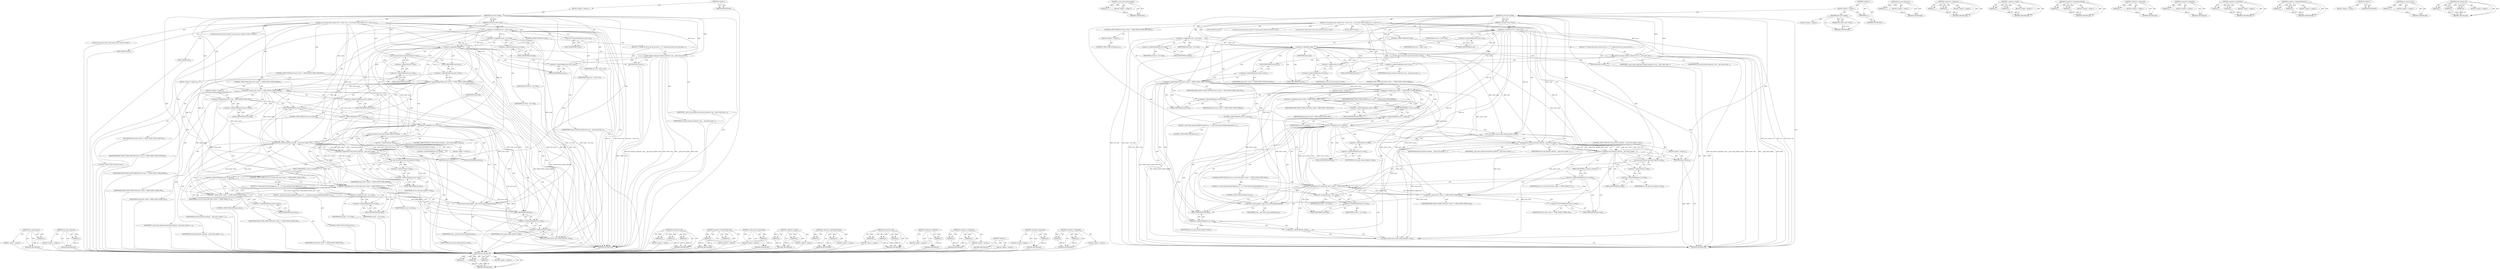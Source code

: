 digraph "task_function_call" {
vulnerable_151 [label=<(METHOD,raw_spin_lock_irq)>];
vulnerable_152 [label=<(PARAM,p1)>];
vulnerable_153 [label=<(BLOCK,&lt;empty&gt;,&lt;empty&gt;)>];
vulnerable_154 [label=<(METHOD_RETURN,ANY)>];
vulnerable_173 [label=<(METHOD,raw_spin_unlock_irq)>];
vulnerable_174 [label=<(PARAM,p1)>];
vulnerable_175 [label=<(BLOCK,&lt;empty&gt;,&lt;empty&gt;)>];
vulnerable_176 [label=<(METHOD_RETURN,ANY)>];
vulnerable_6 [label=<(METHOD,&lt;global&gt;)<SUB>1</SUB>>];
vulnerable_7 [label=<(BLOCK,&lt;empty&gt;,&lt;empty&gt;)<SUB>1</SUB>>];
vulnerable_8 [label=<(METHOD,perf_event_enable)<SUB>1</SUB>>];
vulnerable_9 [label=<(PARAM,struct perf_event *event)<SUB>1</SUB>>];
vulnerable_10 [label=<(BLOCK,{
 	struct perf_event_context *ctx = event-&gt;ctx...,{
 	struct perf_event_context *ctx = event-&gt;ctx...)<SUB>2</SUB>>];
vulnerable_11 [label="<(LOCAL,struct perf_event_context* ctx: perf_event_context*)<SUB>3</SUB>>"];
vulnerable_12 [label=<(&lt;operator&gt;.assignment,*ctx = event-&gt;ctx)<SUB>3</SUB>>];
vulnerable_13 [label=<(IDENTIFIER,ctx,*ctx = event-&gt;ctx)<SUB>3</SUB>>];
vulnerable_14 [label=<(&lt;operator&gt;.indirectFieldAccess,event-&gt;ctx)<SUB>3</SUB>>];
vulnerable_15 [label=<(IDENTIFIER,event,*ctx = event-&gt;ctx)<SUB>3</SUB>>];
vulnerable_16 [label=<(FIELD_IDENTIFIER,ctx,ctx)<SUB>3</SUB>>];
vulnerable_17 [label="<(LOCAL,struct task_struct* task: task_struct*)<SUB>4</SUB>>"];
vulnerable_18 [label=<(&lt;operator&gt;.assignment,*task = ctx-&gt;task)<SUB>4</SUB>>];
vulnerable_19 [label=<(IDENTIFIER,task,*task = ctx-&gt;task)<SUB>4</SUB>>];
vulnerable_20 [label=<(&lt;operator&gt;.indirectFieldAccess,ctx-&gt;task)<SUB>4</SUB>>];
vulnerable_21 [label=<(IDENTIFIER,ctx,*task = ctx-&gt;task)<SUB>4</SUB>>];
vulnerable_22 [label=<(FIELD_IDENTIFIER,task,task)<SUB>4</SUB>>];
vulnerable_23 [label=<(CONTROL_STRUCTURE,IF,if (!task))<SUB>6</SUB>>];
vulnerable_24 [label=<(&lt;operator&gt;.logicalNot,!task)<SUB>6</SUB>>];
vulnerable_25 [label=<(IDENTIFIER,task,!task)<SUB>6</SUB>>];
vulnerable_26 [label=<(BLOCK,{
		/*
		 * Enable the event on the cpu that it...,{
		/*
		 * Enable the event on the cpu that it...)<SUB>6</SUB>>];
vulnerable_27 [label=<(cpu_function_call,cpu_function_call(event-&gt;cpu, __perf_event_enab...)<SUB>10</SUB>>];
vulnerable_28 [label=<(&lt;operator&gt;.indirectFieldAccess,event-&gt;cpu)<SUB>10</SUB>>];
vulnerable_29 [label=<(IDENTIFIER,event,cpu_function_call(event-&gt;cpu, __perf_event_enab...)<SUB>10</SUB>>];
vulnerable_30 [label=<(FIELD_IDENTIFIER,cpu,cpu)<SUB>10</SUB>>];
vulnerable_31 [label=<(IDENTIFIER,__perf_event_enable,cpu_function_call(event-&gt;cpu, __perf_event_enab...)<SUB>10</SUB>>];
vulnerable_32 [label=<(IDENTIFIER,event,cpu_function_call(event-&gt;cpu, __perf_event_enab...)<SUB>10</SUB>>];
vulnerable_33 [label=<(RETURN,return;,return;)<SUB>11</SUB>>];
vulnerable_34 [label=<(raw_spin_lock_irq,raw_spin_lock_irq(&amp;ctx-&gt;lock))<SUB>14</SUB>>];
vulnerable_35 [label=<(&lt;operator&gt;.addressOf,&amp;ctx-&gt;lock)<SUB>14</SUB>>];
vulnerable_36 [label=<(&lt;operator&gt;.indirectFieldAccess,ctx-&gt;lock)<SUB>14</SUB>>];
vulnerable_37 [label=<(IDENTIFIER,ctx,raw_spin_lock_irq(&amp;ctx-&gt;lock))<SUB>14</SUB>>];
vulnerable_38 [label=<(FIELD_IDENTIFIER,lock,lock)<SUB>14</SUB>>];
vulnerable_39 [label=<(CONTROL_STRUCTURE,IF,if (event-&gt;state &gt;= PERF_EVENT_STATE_INACTIVE))<SUB>15</SUB>>];
vulnerable_40 [label=<(&lt;operator&gt;.greaterEqualsThan,event-&gt;state &gt;= PERF_EVENT_STATE_INACTIVE)<SUB>15</SUB>>];
vulnerable_41 [label=<(&lt;operator&gt;.indirectFieldAccess,event-&gt;state)<SUB>15</SUB>>];
vulnerable_42 [label=<(IDENTIFIER,event,event-&gt;state &gt;= PERF_EVENT_STATE_INACTIVE)<SUB>15</SUB>>];
vulnerable_43 [label=<(FIELD_IDENTIFIER,state,state)<SUB>15</SUB>>];
vulnerable_44 [label=<(IDENTIFIER,PERF_EVENT_STATE_INACTIVE,event-&gt;state &gt;= PERF_EVENT_STATE_INACTIVE)<SUB>15</SUB>>];
vulnerable_45 [label=<(BLOCK,&lt;empty&gt;,&lt;empty&gt;)<SUB>16</SUB>>];
vulnerable_46 [label=<(CONTROL_STRUCTURE,GOTO,goto out;)<SUB>16</SUB>>];
vulnerable_47 [label=<(CONTROL_STRUCTURE,IF,if (event-&gt;state == PERF_EVENT_STATE_ERROR))<SUB>25</SUB>>];
vulnerable_48 [label=<(&lt;operator&gt;.equals,event-&gt;state == PERF_EVENT_STATE_ERROR)<SUB>25</SUB>>];
vulnerable_49 [label=<(&lt;operator&gt;.indirectFieldAccess,event-&gt;state)<SUB>25</SUB>>];
vulnerable_50 [label=<(IDENTIFIER,event,event-&gt;state == PERF_EVENT_STATE_ERROR)<SUB>25</SUB>>];
vulnerable_51 [label=<(FIELD_IDENTIFIER,state,state)<SUB>25</SUB>>];
vulnerable_52 [label=<(IDENTIFIER,PERF_EVENT_STATE_ERROR,event-&gt;state == PERF_EVENT_STATE_ERROR)<SUB>25</SUB>>];
vulnerable_53 [label=<(BLOCK,&lt;empty&gt;,&lt;empty&gt;)<SUB>26</SUB>>];
vulnerable_54 [label=<(&lt;operator&gt;.assignment,event-&gt;state = PERF_EVENT_STATE_OFF)<SUB>26</SUB>>];
vulnerable_55 [label=<(&lt;operator&gt;.indirectFieldAccess,event-&gt;state)<SUB>26</SUB>>];
vulnerable_56 [label=<(IDENTIFIER,event,event-&gt;state = PERF_EVENT_STATE_OFF)<SUB>26</SUB>>];
vulnerable_57 [label=<(FIELD_IDENTIFIER,state,state)<SUB>26</SUB>>];
vulnerable_58 [label=<(IDENTIFIER,PERF_EVENT_STATE_OFF,event-&gt;state = PERF_EVENT_STATE_OFF)<SUB>26</SUB>>];
vulnerable_59 [label=<(JUMP_TARGET,retry)<SUB>28</SUB>>];
vulnerable_60 [label=<(CONTROL_STRUCTURE,IF,if (!ctx-&gt;is_active))<SUB>29</SUB>>];
vulnerable_61 [label=<(&lt;operator&gt;.logicalNot,!ctx-&gt;is_active)<SUB>29</SUB>>];
vulnerable_62 [label=<(&lt;operator&gt;.indirectFieldAccess,ctx-&gt;is_active)<SUB>29</SUB>>];
vulnerable_63 [label=<(IDENTIFIER,ctx,!ctx-&gt;is_active)<SUB>29</SUB>>];
vulnerable_64 [label=<(FIELD_IDENTIFIER,is_active,is_active)<SUB>29</SUB>>];
vulnerable_65 [label=<(BLOCK,{
		__perf_event_mark_enabled(event);
		goto ou...,{
		__perf_event_mark_enabled(event);
		goto ou...)<SUB>29</SUB>>];
vulnerable_66 [label=<(__perf_event_mark_enabled,__perf_event_mark_enabled(event))<SUB>30</SUB>>];
vulnerable_67 [label=<(IDENTIFIER,event,__perf_event_mark_enabled(event))<SUB>30</SUB>>];
vulnerable_68 [label=<(CONTROL_STRUCTURE,GOTO,goto out;)<SUB>31</SUB>>];
vulnerable_69 [label=<(raw_spin_unlock_irq,raw_spin_unlock_irq(&amp;ctx-&gt;lock))<SUB>34</SUB>>];
vulnerable_70 [label=<(&lt;operator&gt;.addressOf,&amp;ctx-&gt;lock)<SUB>34</SUB>>];
vulnerable_71 [label=<(&lt;operator&gt;.indirectFieldAccess,ctx-&gt;lock)<SUB>34</SUB>>];
vulnerable_72 [label=<(IDENTIFIER,ctx,raw_spin_unlock_irq(&amp;ctx-&gt;lock))<SUB>34</SUB>>];
vulnerable_73 [label=<(FIELD_IDENTIFIER,lock,lock)<SUB>34</SUB>>];
vulnerable_74 [label=<(CONTROL_STRUCTURE,IF,if (!task_function_call(task, __perf_event_enable, event)))<SUB>36</SUB>>];
vulnerable_75 [label=<(&lt;operator&gt;.logicalNot,!task_function_call(task, __perf_event_enable, ...)<SUB>36</SUB>>];
vulnerable_76 [label=<(task_function_call,task_function_call(task, __perf_event_enable, e...)<SUB>36</SUB>>];
vulnerable_77 [label=<(IDENTIFIER,task,task_function_call(task, __perf_event_enable, e...)<SUB>36</SUB>>];
vulnerable_78 [label=<(IDENTIFIER,__perf_event_enable,task_function_call(task, __perf_event_enable, e...)<SUB>36</SUB>>];
vulnerable_79 [label=<(IDENTIFIER,event,task_function_call(task, __perf_event_enable, e...)<SUB>36</SUB>>];
vulnerable_80 [label=<(BLOCK,&lt;empty&gt;,&lt;empty&gt;)<SUB>37</SUB>>];
vulnerable_81 [label=<(RETURN,return;,return;)<SUB>37</SUB>>];
vulnerable_82 [label=<(raw_spin_lock_irq,raw_spin_lock_irq(&amp;ctx-&gt;lock))<SUB>39</SUB>>];
vulnerable_83 [label=<(&lt;operator&gt;.addressOf,&amp;ctx-&gt;lock)<SUB>39</SUB>>];
vulnerable_84 [label=<(&lt;operator&gt;.indirectFieldAccess,ctx-&gt;lock)<SUB>39</SUB>>];
vulnerable_85 [label=<(IDENTIFIER,ctx,raw_spin_lock_irq(&amp;ctx-&gt;lock))<SUB>39</SUB>>];
vulnerable_86 [label=<(FIELD_IDENTIFIER,lock,lock)<SUB>39</SUB>>];
vulnerable_87 [label=<(CONTROL_STRUCTURE,IF,if (ctx-&gt;is_active &amp;&amp; event-&gt;state == PERF_EVENT_STATE_OFF))<SUB>45</SUB>>];
vulnerable_88 [label=<(&lt;operator&gt;.logicalAnd,ctx-&gt;is_active &amp;&amp; event-&gt;state == PERF_EVENT_ST...)<SUB>45</SUB>>];
vulnerable_89 [label=<(&lt;operator&gt;.indirectFieldAccess,ctx-&gt;is_active)<SUB>45</SUB>>];
vulnerable_90 [label=<(IDENTIFIER,ctx,ctx-&gt;is_active &amp;&amp; event-&gt;state == PERF_EVENT_ST...)<SUB>45</SUB>>];
vulnerable_91 [label=<(FIELD_IDENTIFIER,is_active,is_active)<SUB>45</SUB>>];
vulnerable_92 [label=<(&lt;operator&gt;.equals,event-&gt;state == PERF_EVENT_STATE_OFF)<SUB>45</SUB>>];
vulnerable_93 [label=<(&lt;operator&gt;.indirectFieldAccess,event-&gt;state)<SUB>45</SUB>>];
vulnerable_94 [label=<(IDENTIFIER,event,event-&gt;state == PERF_EVENT_STATE_OFF)<SUB>45</SUB>>];
vulnerable_95 [label=<(FIELD_IDENTIFIER,state,state)<SUB>45</SUB>>];
vulnerable_96 [label=<(IDENTIFIER,PERF_EVENT_STATE_OFF,event-&gt;state == PERF_EVENT_STATE_OFF)<SUB>45</SUB>>];
vulnerable_97 [label=<(BLOCK,{
		/*
		 * task could have been flipped by a c...,{
		/*
		 * task could have been flipped by a c...)<SUB>45</SUB>>];
vulnerable_98 [label=<(&lt;operator&gt;.assignment,task = ctx-&gt;task)<SUB>50</SUB>>];
vulnerable_99 [label=<(IDENTIFIER,task,task = ctx-&gt;task)<SUB>50</SUB>>];
vulnerable_100 [label=<(&lt;operator&gt;.indirectFieldAccess,ctx-&gt;task)<SUB>50</SUB>>];
vulnerable_101 [label=<(IDENTIFIER,ctx,task = ctx-&gt;task)<SUB>50</SUB>>];
vulnerable_102 [label=<(FIELD_IDENTIFIER,task,task)<SUB>50</SUB>>];
vulnerable_103 [label=<(CONTROL_STRUCTURE,GOTO,goto retry;)<SUB>51</SUB>>];
vulnerable_104 [label=<(JUMP_TARGET,out)<SUB>54</SUB>>];
vulnerable_105 [label=<(raw_spin_unlock_irq,raw_spin_unlock_irq(&amp;ctx-&gt;lock))<SUB>55</SUB>>];
vulnerable_106 [label=<(&lt;operator&gt;.addressOf,&amp;ctx-&gt;lock)<SUB>55</SUB>>];
vulnerable_107 [label=<(&lt;operator&gt;.indirectFieldAccess,ctx-&gt;lock)<SUB>55</SUB>>];
vulnerable_108 [label=<(IDENTIFIER,ctx,raw_spin_unlock_irq(&amp;ctx-&gt;lock))<SUB>55</SUB>>];
vulnerable_109 [label=<(FIELD_IDENTIFIER,lock,lock)<SUB>55</SUB>>];
vulnerable_110 [label=<(METHOD_RETURN,void)<SUB>1</SUB>>];
vulnerable_112 [label=<(METHOD_RETURN,ANY)<SUB>1</SUB>>];
vulnerable_177 [label=<(METHOD,task_function_call)>];
vulnerable_178 [label=<(PARAM,p1)>];
vulnerable_179 [label=<(PARAM,p2)>];
vulnerable_180 [label=<(PARAM,p3)>];
vulnerable_181 [label=<(BLOCK,&lt;empty&gt;,&lt;empty&gt;)>];
vulnerable_182 [label=<(METHOD_RETURN,ANY)>];
vulnerable_136 [label=<(METHOD,&lt;operator&gt;.indirectFieldAccess)>];
vulnerable_137 [label=<(PARAM,p1)>];
vulnerable_138 [label=<(PARAM,p2)>];
vulnerable_139 [label=<(BLOCK,&lt;empty&gt;,&lt;empty&gt;)>];
vulnerable_140 [label=<(METHOD_RETURN,ANY)>];
vulnerable_169 [label=<(METHOD,__perf_event_mark_enabled)>];
vulnerable_170 [label=<(PARAM,p1)>];
vulnerable_171 [label=<(BLOCK,&lt;empty&gt;,&lt;empty&gt;)>];
vulnerable_172 [label=<(METHOD_RETURN,ANY)>];
vulnerable_164 [label=<(METHOD,&lt;operator&gt;.equals)>];
vulnerable_165 [label=<(PARAM,p1)>];
vulnerable_166 [label=<(PARAM,p2)>];
vulnerable_167 [label=<(BLOCK,&lt;empty&gt;,&lt;empty&gt;)>];
vulnerable_168 [label=<(METHOD_RETURN,ANY)>];
vulnerable_159 [label=<(METHOD,&lt;operator&gt;.greaterEqualsThan)>];
vulnerable_160 [label=<(PARAM,p1)>];
vulnerable_161 [label=<(PARAM,p2)>];
vulnerable_162 [label=<(BLOCK,&lt;empty&gt;,&lt;empty&gt;)>];
vulnerable_163 [label=<(METHOD_RETURN,ANY)>];
vulnerable_145 [label=<(METHOD,cpu_function_call)>];
vulnerable_146 [label=<(PARAM,p1)>];
vulnerable_147 [label=<(PARAM,p2)>];
vulnerable_148 [label=<(PARAM,p3)>];
vulnerable_149 [label=<(BLOCK,&lt;empty&gt;,&lt;empty&gt;)>];
vulnerable_150 [label=<(METHOD_RETURN,ANY)>];
vulnerable_141 [label=<(METHOD,&lt;operator&gt;.logicalNot)>];
vulnerable_142 [label=<(PARAM,p1)>];
vulnerable_143 [label=<(BLOCK,&lt;empty&gt;,&lt;empty&gt;)>];
vulnerable_144 [label=<(METHOD_RETURN,ANY)>];
vulnerable_131 [label=<(METHOD,&lt;operator&gt;.assignment)>];
vulnerable_132 [label=<(PARAM,p1)>];
vulnerable_133 [label=<(PARAM,p2)>];
vulnerable_134 [label=<(BLOCK,&lt;empty&gt;,&lt;empty&gt;)>];
vulnerable_135 [label=<(METHOD_RETURN,ANY)>];
vulnerable_125 [label=<(METHOD,&lt;global&gt;)<SUB>1</SUB>>];
vulnerable_126 [label=<(BLOCK,&lt;empty&gt;,&lt;empty&gt;)>];
vulnerable_127 [label=<(METHOD_RETURN,ANY)>];
vulnerable_155 [label=<(METHOD,&lt;operator&gt;.addressOf)>];
vulnerable_156 [label=<(PARAM,p1)>];
vulnerable_157 [label=<(BLOCK,&lt;empty&gt;,&lt;empty&gt;)>];
vulnerable_158 [label=<(METHOD_RETURN,ANY)>];
vulnerable_183 [label=<(METHOD,&lt;operator&gt;.logicalAnd)>];
vulnerable_184 [label=<(PARAM,p1)>];
vulnerable_185 [label=<(PARAM,p2)>];
vulnerable_186 [label=<(BLOCK,&lt;empty&gt;,&lt;empty&gt;)>];
vulnerable_187 [label=<(METHOD_RETURN,ANY)>];
fixed_151 [label=<(METHOD,cpu_function_call)>];
fixed_152 [label=<(PARAM,p1)>];
fixed_153 [label=<(PARAM,p2)>];
fixed_154 [label=<(PARAM,p3)>];
fixed_155 [label=<(BLOCK,&lt;empty&gt;,&lt;empty&gt;)>];
fixed_156 [label=<(METHOD_RETURN,ANY)>];
fixed_175 [label=<(METHOD,__perf_event_mark_enabled)>];
fixed_176 [label=<(PARAM,p1)>];
fixed_177 [label=<(BLOCK,&lt;empty&gt;,&lt;empty&gt;)>];
fixed_178 [label=<(METHOD_RETURN,ANY)>];
fixed_6 [label=<(METHOD,&lt;global&gt;)<SUB>1</SUB>>];
fixed_7 [label=<(BLOCK,&lt;empty&gt;,&lt;empty&gt;)<SUB>1</SUB>>];
fixed_8 [label=<(METHOD,perf_event_enable)<SUB>1</SUB>>];
fixed_9 [label=<(PARAM,struct perf_event *event)<SUB>1</SUB>>];
fixed_10 [label=<(BLOCK,&lt;empty&gt;,&lt;empty&gt;)>];
fixed_11 [label=<(METHOD_RETURN,void)<SUB>1</SUB>>];
fixed_13 [label=<(UNKNOWN,),))<SUB>1</SUB>>];
fixed_14 [label=<(METHOD,_perf_event_enable)<SUB>2</SUB>>];
fixed_15 [label=<(PARAM,struct perf_event *event)<SUB>2</SUB>>];
fixed_16 [label=<(BLOCK,{
 	struct perf_event_context *ctx = event-&gt;ctx...,{
 	struct perf_event_context *ctx = event-&gt;ctx...)<SUB>3</SUB>>];
fixed_17 [label="<(LOCAL,struct perf_event_context* ctx: perf_event_context*)<SUB>4</SUB>>"];
fixed_18 [label=<(&lt;operator&gt;.assignment,*ctx = event-&gt;ctx)<SUB>4</SUB>>];
fixed_19 [label=<(IDENTIFIER,ctx,*ctx = event-&gt;ctx)<SUB>4</SUB>>];
fixed_20 [label=<(&lt;operator&gt;.indirectFieldAccess,event-&gt;ctx)<SUB>4</SUB>>];
fixed_21 [label=<(IDENTIFIER,event,*ctx = event-&gt;ctx)<SUB>4</SUB>>];
fixed_22 [label=<(FIELD_IDENTIFIER,ctx,ctx)<SUB>4</SUB>>];
fixed_23 [label="<(LOCAL,struct task_struct* task: task_struct*)<SUB>5</SUB>>"];
fixed_24 [label=<(&lt;operator&gt;.assignment,*task = ctx-&gt;task)<SUB>5</SUB>>];
fixed_25 [label=<(IDENTIFIER,task,*task = ctx-&gt;task)<SUB>5</SUB>>];
fixed_26 [label=<(&lt;operator&gt;.indirectFieldAccess,ctx-&gt;task)<SUB>5</SUB>>];
fixed_27 [label=<(IDENTIFIER,ctx,*task = ctx-&gt;task)<SUB>5</SUB>>];
fixed_28 [label=<(FIELD_IDENTIFIER,task,task)<SUB>5</SUB>>];
fixed_29 [label=<(CONTROL_STRUCTURE,IF,if (!task))<SUB>7</SUB>>];
fixed_30 [label=<(&lt;operator&gt;.logicalNot,!task)<SUB>7</SUB>>];
fixed_31 [label=<(IDENTIFIER,task,!task)<SUB>7</SUB>>];
fixed_32 [label=<(BLOCK,{
		/*
		 * Enable the event on the cpu that it...,{
		/*
		 * Enable the event on the cpu that it...)<SUB>7</SUB>>];
fixed_33 [label=<(cpu_function_call,cpu_function_call(event-&gt;cpu, __perf_event_enab...)<SUB>11</SUB>>];
fixed_34 [label=<(&lt;operator&gt;.indirectFieldAccess,event-&gt;cpu)<SUB>11</SUB>>];
fixed_35 [label=<(IDENTIFIER,event,cpu_function_call(event-&gt;cpu, __perf_event_enab...)<SUB>11</SUB>>];
fixed_36 [label=<(FIELD_IDENTIFIER,cpu,cpu)<SUB>11</SUB>>];
fixed_37 [label=<(IDENTIFIER,__perf_event_enable,cpu_function_call(event-&gt;cpu, __perf_event_enab...)<SUB>11</SUB>>];
fixed_38 [label=<(IDENTIFIER,event,cpu_function_call(event-&gt;cpu, __perf_event_enab...)<SUB>11</SUB>>];
fixed_39 [label=<(RETURN,return;,return;)<SUB>12</SUB>>];
fixed_40 [label=<(raw_spin_lock_irq,raw_spin_lock_irq(&amp;ctx-&gt;lock))<SUB>15</SUB>>];
fixed_41 [label=<(&lt;operator&gt;.addressOf,&amp;ctx-&gt;lock)<SUB>15</SUB>>];
fixed_42 [label=<(&lt;operator&gt;.indirectFieldAccess,ctx-&gt;lock)<SUB>15</SUB>>];
fixed_43 [label=<(IDENTIFIER,ctx,raw_spin_lock_irq(&amp;ctx-&gt;lock))<SUB>15</SUB>>];
fixed_44 [label=<(FIELD_IDENTIFIER,lock,lock)<SUB>15</SUB>>];
fixed_45 [label=<(CONTROL_STRUCTURE,IF,if (event-&gt;state &gt;= PERF_EVENT_STATE_INACTIVE))<SUB>16</SUB>>];
fixed_46 [label=<(&lt;operator&gt;.greaterEqualsThan,event-&gt;state &gt;= PERF_EVENT_STATE_INACTIVE)<SUB>16</SUB>>];
fixed_47 [label=<(&lt;operator&gt;.indirectFieldAccess,event-&gt;state)<SUB>16</SUB>>];
fixed_48 [label=<(IDENTIFIER,event,event-&gt;state &gt;= PERF_EVENT_STATE_INACTIVE)<SUB>16</SUB>>];
fixed_49 [label=<(FIELD_IDENTIFIER,state,state)<SUB>16</SUB>>];
fixed_50 [label=<(IDENTIFIER,PERF_EVENT_STATE_INACTIVE,event-&gt;state &gt;= PERF_EVENT_STATE_INACTIVE)<SUB>16</SUB>>];
fixed_51 [label=<(BLOCK,&lt;empty&gt;,&lt;empty&gt;)<SUB>17</SUB>>];
fixed_52 [label=<(CONTROL_STRUCTURE,GOTO,goto out;)<SUB>17</SUB>>];
fixed_53 [label=<(CONTROL_STRUCTURE,IF,if (event-&gt;state == PERF_EVENT_STATE_ERROR))<SUB>26</SUB>>];
fixed_54 [label=<(&lt;operator&gt;.equals,event-&gt;state == PERF_EVENT_STATE_ERROR)<SUB>26</SUB>>];
fixed_55 [label=<(&lt;operator&gt;.indirectFieldAccess,event-&gt;state)<SUB>26</SUB>>];
fixed_56 [label=<(IDENTIFIER,event,event-&gt;state == PERF_EVENT_STATE_ERROR)<SUB>26</SUB>>];
fixed_57 [label=<(FIELD_IDENTIFIER,state,state)<SUB>26</SUB>>];
fixed_58 [label=<(IDENTIFIER,PERF_EVENT_STATE_ERROR,event-&gt;state == PERF_EVENT_STATE_ERROR)<SUB>26</SUB>>];
fixed_59 [label=<(BLOCK,&lt;empty&gt;,&lt;empty&gt;)<SUB>27</SUB>>];
fixed_60 [label=<(&lt;operator&gt;.assignment,event-&gt;state = PERF_EVENT_STATE_OFF)<SUB>27</SUB>>];
fixed_61 [label=<(&lt;operator&gt;.indirectFieldAccess,event-&gt;state)<SUB>27</SUB>>];
fixed_62 [label=<(IDENTIFIER,event,event-&gt;state = PERF_EVENT_STATE_OFF)<SUB>27</SUB>>];
fixed_63 [label=<(FIELD_IDENTIFIER,state,state)<SUB>27</SUB>>];
fixed_64 [label=<(IDENTIFIER,PERF_EVENT_STATE_OFF,event-&gt;state = PERF_EVENT_STATE_OFF)<SUB>27</SUB>>];
fixed_65 [label=<(JUMP_TARGET,retry)<SUB>29</SUB>>];
fixed_66 [label=<(CONTROL_STRUCTURE,IF,if (!ctx-&gt;is_active))<SUB>30</SUB>>];
fixed_67 [label=<(&lt;operator&gt;.logicalNot,!ctx-&gt;is_active)<SUB>30</SUB>>];
fixed_68 [label=<(&lt;operator&gt;.indirectFieldAccess,ctx-&gt;is_active)<SUB>30</SUB>>];
fixed_69 [label=<(IDENTIFIER,ctx,!ctx-&gt;is_active)<SUB>30</SUB>>];
fixed_70 [label=<(FIELD_IDENTIFIER,is_active,is_active)<SUB>30</SUB>>];
fixed_71 [label=<(BLOCK,{
		__perf_event_mark_enabled(event);
		goto ou...,{
		__perf_event_mark_enabled(event);
		goto ou...)<SUB>30</SUB>>];
fixed_72 [label=<(__perf_event_mark_enabled,__perf_event_mark_enabled(event))<SUB>31</SUB>>];
fixed_73 [label=<(IDENTIFIER,event,__perf_event_mark_enabled(event))<SUB>31</SUB>>];
fixed_74 [label=<(CONTROL_STRUCTURE,GOTO,goto out;)<SUB>32</SUB>>];
fixed_75 [label=<(raw_spin_unlock_irq,raw_spin_unlock_irq(&amp;ctx-&gt;lock))<SUB>35</SUB>>];
fixed_76 [label=<(&lt;operator&gt;.addressOf,&amp;ctx-&gt;lock)<SUB>35</SUB>>];
fixed_77 [label=<(&lt;operator&gt;.indirectFieldAccess,ctx-&gt;lock)<SUB>35</SUB>>];
fixed_78 [label=<(IDENTIFIER,ctx,raw_spin_unlock_irq(&amp;ctx-&gt;lock))<SUB>35</SUB>>];
fixed_79 [label=<(FIELD_IDENTIFIER,lock,lock)<SUB>35</SUB>>];
fixed_80 [label=<(CONTROL_STRUCTURE,IF,if (!task_function_call(task, __perf_event_enable, event)))<SUB>37</SUB>>];
fixed_81 [label=<(&lt;operator&gt;.logicalNot,!task_function_call(task, __perf_event_enable, ...)<SUB>37</SUB>>];
fixed_82 [label=<(task_function_call,task_function_call(task, __perf_event_enable, e...)<SUB>37</SUB>>];
fixed_83 [label=<(IDENTIFIER,task,task_function_call(task, __perf_event_enable, e...)<SUB>37</SUB>>];
fixed_84 [label=<(IDENTIFIER,__perf_event_enable,task_function_call(task, __perf_event_enable, e...)<SUB>37</SUB>>];
fixed_85 [label=<(IDENTIFIER,event,task_function_call(task, __perf_event_enable, e...)<SUB>37</SUB>>];
fixed_86 [label=<(BLOCK,&lt;empty&gt;,&lt;empty&gt;)<SUB>38</SUB>>];
fixed_87 [label=<(RETURN,return;,return;)<SUB>38</SUB>>];
fixed_88 [label=<(raw_spin_lock_irq,raw_spin_lock_irq(&amp;ctx-&gt;lock))<SUB>40</SUB>>];
fixed_89 [label=<(&lt;operator&gt;.addressOf,&amp;ctx-&gt;lock)<SUB>40</SUB>>];
fixed_90 [label=<(&lt;operator&gt;.indirectFieldAccess,ctx-&gt;lock)<SUB>40</SUB>>];
fixed_91 [label=<(IDENTIFIER,ctx,raw_spin_lock_irq(&amp;ctx-&gt;lock))<SUB>40</SUB>>];
fixed_92 [label=<(FIELD_IDENTIFIER,lock,lock)<SUB>40</SUB>>];
fixed_93 [label=<(CONTROL_STRUCTURE,IF,if (ctx-&gt;is_active &amp;&amp; event-&gt;state == PERF_EVENT_STATE_OFF))<SUB>46</SUB>>];
fixed_94 [label=<(&lt;operator&gt;.logicalAnd,ctx-&gt;is_active &amp;&amp; event-&gt;state == PERF_EVENT_ST...)<SUB>46</SUB>>];
fixed_95 [label=<(&lt;operator&gt;.indirectFieldAccess,ctx-&gt;is_active)<SUB>46</SUB>>];
fixed_96 [label=<(IDENTIFIER,ctx,ctx-&gt;is_active &amp;&amp; event-&gt;state == PERF_EVENT_ST...)<SUB>46</SUB>>];
fixed_97 [label=<(FIELD_IDENTIFIER,is_active,is_active)<SUB>46</SUB>>];
fixed_98 [label=<(&lt;operator&gt;.equals,event-&gt;state == PERF_EVENT_STATE_OFF)<SUB>46</SUB>>];
fixed_99 [label=<(&lt;operator&gt;.indirectFieldAccess,event-&gt;state)<SUB>46</SUB>>];
fixed_100 [label=<(IDENTIFIER,event,event-&gt;state == PERF_EVENT_STATE_OFF)<SUB>46</SUB>>];
fixed_101 [label=<(FIELD_IDENTIFIER,state,state)<SUB>46</SUB>>];
fixed_102 [label=<(IDENTIFIER,PERF_EVENT_STATE_OFF,event-&gt;state == PERF_EVENT_STATE_OFF)<SUB>46</SUB>>];
fixed_103 [label=<(BLOCK,{
		/*
		 * task could have been flipped by a c...,{
		/*
		 * task could have been flipped by a c...)<SUB>46</SUB>>];
fixed_104 [label=<(&lt;operator&gt;.assignment,task = ctx-&gt;task)<SUB>51</SUB>>];
fixed_105 [label=<(IDENTIFIER,task,task = ctx-&gt;task)<SUB>51</SUB>>];
fixed_106 [label=<(&lt;operator&gt;.indirectFieldAccess,ctx-&gt;task)<SUB>51</SUB>>];
fixed_107 [label=<(IDENTIFIER,ctx,task = ctx-&gt;task)<SUB>51</SUB>>];
fixed_108 [label=<(FIELD_IDENTIFIER,task,task)<SUB>51</SUB>>];
fixed_109 [label=<(CONTROL_STRUCTURE,GOTO,goto retry;)<SUB>52</SUB>>];
fixed_110 [label=<(JUMP_TARGET,out)<SUB>55</SUB>>];
fixed_111 [label=<(raw_spin_unlock_irq,raw_spin_unlock_irq(&amp;ctx-&gt;lock))<SUB>56</SUB>>];
fixed_112 [label=<(&lt;operator&gt;.addressOf,&amp;ctx-&gt;lock)<SUB>56</SUB>>];
fixed_113 [label=<(&lt;operator&gt;.indirectFieldAccess,ctx-&gt;lock)<SUB>56</SUB>>];
fixed_114 [label=<(IDENTIFIER,ctx,raw_spin_unlock_irq(&amp;ctx-&gt;lock))<SUB>56</SUB>>];
fixed_115 [label=<(FIELD_IDENTIFIER,lock,lock)<SUB>56</SUB>>];
fixed_116 [label=<(METHOD_RETURN,void)<SUB>2</SUB>>];
fixed_118 [label=<(METHOD_RETURN,ANY)<SUB>1</SUB>>];
fixed_179 [label=<(METHOD,raw_spin_unlock_irq)>];
fixed_180 [label=<(PARAM,p1)>];
fixed_181 [label=<(BLOCK,&lt;empty&gt;,&lt;empty&gt;)>];
fixed_182 [label=<(METHOD_RETURN,ANY)>];
fixed_137 [label=<(METHOD,&lt;operator&gt;.assignment)>];
fixed_138 [label=<(PARAM,p1)>];
fixed_139 [label=<(PARAM,p2)>];
fixed_140 [label=<(BLOCK,&lt;empty&gt;,&lt;empty&gt;)>];
fixed_141 [label=<(METHOD_RETURN,ANY)>];
fixed_170 [label=<(METHOD,&lt;operator&gt;.equals)>];
fixed_171 [label=<(PARAM,p1)>];
fixed_172 [label=<(PARAM,p2)>];
fixed_173 [label=<(BLOCK,&lt;empty&gt;,&lt;empty&gt;)>];
fixed_174 [label=<(METHOD_RETURN,ANY)>];
fixed_165 [label=<(METHOD,&lt;operator&gt;.greaterEqualsThan)>];
fixed_166 [label=<(PARAM,p1)>];
fixed_167 [label=<(PARAM,p2)>];
fixed_168 [label=<(BLOCK,&lt;empty&gt;,&lt;empty&gt;)>];
fixed_169 [label=<(METHOD_RETURN,ANY)>];
fixed_161 [label=<(METHOD,&lt;operator&gt;.addressOf)>];
fixed_162 [label=<(PARAM,p1)>];
fixed_163 [label=<(BLOCK,&lt;empty&gt;,&lt;empty&gt;)>];
fixed_164 [label=<(METHOD_RETURN,ANY)>];
fixed_147 [label=<(METHOD,&lt;operator&gt;.logicalNot)>];
fixed_148 [label=<(PARAM,p1)>];
fixed_149 [label=<(BLOCK,&lt;empty&gt;,&lt;empty&gt;)>];
fixed_150 [label=<(METHOD_RETURN,ANY)>];
fixed_189 [label=<(METHOD,&lt;operator&gt;.logicalAnd)>];
fixed_190 [label=<(PARAM,p1)>];
fixed_191 [label=<(PARAM,p2)>];
fixed_192 [label=<(BLOCK,&lt;empty&gt;,&lt;empty&gt;)>];
fixed_193 [label=<(METHOD_RETURN,ANY)>];
fixed_142 [label=<(METHOD,&lt;operator&gt;.indirectFieldAccess)>];
fixed_143 [label=<(PARAM,p1)>];
fixed_144 [label=<(PARAM,p2)>];
fixed_145 [label=<(BLOCK,&lt;empty&gt;,&lt;empty&gt;)>];
fixed_146 [label=<(METHOD_RETURN,ANY)>];
fixed_131 [label=<(METHOD,&lt;global&gt;)<SUB>1</SUB>>];
fixed_132 [label=<(BLOCK,&lt;empty&gt;,&lt;empty&gt;)>];
fixed_133 [label=<(METHOD_RETURN,ANY)>];
fixed_157 [label=<(METHOD,raw_spin_lock_irq)>];
fixed_158 [label=<(PARAM,p1)>];
fixed_159 [label=<(BLOCK,&lt;empty&gt;,&lt;empty&gt;)>];
fixed_160 [label=<(METHOD_RETURN,ANY)>];
fixed_183 [label=<(METHOD,task_function_call)>];
fixed_184 [label=<(PARAM,p1)>];
fixed_185 [label=<(PARAM,p2)>];
fixed_186 [label=<(PARAM,p3)>];
fixed_187 [label=<(BLOCK,&lt;empty&gt;,&lt;empty&gt;)>];
fixed_188 [label=<(METHOD_RETURN,ANY)>];
vulnerable_151 -> vulnerable_152  [key=0, label="AST: "];
vulnerable_151 -> vulnerable_152  [key=1, label="DDG: "];
vulnerable_151 -> vulnerable_153  [key=0, label="AST: "];
vulnerable_151 -> vulnerable_154  [key=0, label="AST: "];
vulnerable_151 -> vulnerable_154  [key=1, label="CFG: "];
vulnerable_152 -> vulnerable_154  [key=0, label="DDG: p1"];
vulnerable_153 -> fixed_151  [key=0];
vulnerable_154 -> fixed_151  [key=0];
vulnerable_173 -> vulnerable_174  [key=0, label="AST: "];
vulnerable_173 -> vulnerable_174  [key=1, label="DDG: "];
vulnerable_173 -> vulnerable_175  [key=0, label="AST: "];
vulnerable_173 -> vulnerable_176  [key=0, label="AST: "];
vulnerable_173 -> vulnerable_176  [key=1, label="CFG: "];
vulnerable_174 -> vulnerable_176  [key=0, label="DDG: p1"];
vulnerable_175 -> fixed_151  [key=0];
vulnerable_176 -> fixed_151  [key=0];
vulnerable_6 -> vulnerable_7  [key=0, label="AST: "];
vulnerable_6 -> vulnerable_112  [key=0, label="AST: "];
vulnerable_6 -> vulnerable_112  [key=1, label="CFG: "];
vulnerable_7 -> vulnerable_8  [key=0, label="AST: "];
vulnerable_8 -> vulnerable_9  [key=0, label="AST: "];
vulnerable_8 -> vulnerable_9  [key=1, label="DDG: "];
vulnerable_8 -> vulnerable_10  [key=0, label="AST: "];
vulnerable_8 -> vulnerable_110  [key=0, label="AST: "];
vulnerable_8 -> vulnerable_16  [key=0, label="CFG: "];
vulnerable_8 -> vulnerable_24  [key=0, label="DDG: "];
vulnerable_8 -> vulnerable_33  [key=0, label="DDG: "];
vulnerable_8 -> vulnerable_40  [key=0, label="DDG: "];
vulnerable_8 -> vulnerable_48  [key=0, label="DDG: "];
vulnerable_8 -> vulnerable_54  [key=0, label="DDG: "];
vulnerable_8 -> vulnerable_81  [key=0, label="DDG: "];
vulnerable_8 -> vulnerable_27  [key=0, label="DDG: "];
vulnerable_8 -> vulnerable_66  [key=0, label="DDG: "];
vulnerable_8 -> vulnerable_76  [key=0, label="DDG: "];
vulnerable_8 -> vulnerable_92  [key=0, label="DDG: "];
vulnerable_9 -> vulnerable_12  [key=0, label="DDG: event"];
vulnerable_9 -> vulnerable_40  [key=0, label="DDG: event"];
vulnerable_9 -> vulnerable_48  [key=0, label="DDG: event"];
vulnerable_9 -> vulnerable_27  [key=0, label="DDG: event"];
vulnerable_9 -> vulnerable_66  [key=0, label="DDG: event"];
vulnerable_9 -> vulnerable_76  [key=0, label="DDG: event"];
vulnerable_10 -> vulnerable_11  [key=0, label="AST: "];
vulnerable_10 -> vulnerable_12  [key=0, label="AST: "];
vulnerable_10 -> vulnerable_17  [key=0, label="AST: "];
vulnerable_10 -> vulnerable_18  [key=0, label="AST: "];
vulnerable_10 -> vulnerable_23  [key=0, label="AST: "];
vulnerable_10 -> vulnerable_34  [key=0, label="AST: "];
vulnerable_10 -> vulnerable_39  [key=0, label="AST: "];
vulnerable_10 -> vulnerable_47  [key=0, label="AST: "];
vulnerable_10 -> vulnerable_59  [key=0, label="AST: "];
vulnerable_10 -> vulnerable_60  [key=0, label="AST: "];
vulnerable_10 -> vulnerable_69  [key=0, label="AST: "];
vulnerable_10 -> vulnerable_74  [key=0, label="AST: "];
vulnerable_10 -> vulnerable_82  [key=0, label="AST: "];
vulnerable_10 -> vulnerable_87  [key=0, label="AST: "];
vulnerable_10 -> vulnerable_104  [key=0, label="AST: "];
vulnerable_10 -> vulnerable_105  [key=0, label="AST: "];
vulnerable_11 -> fixed_151  [key=0];
vulnerable_12 -> vulnerable_13  [key=0, label="AST: "];
vulnerable_12 -> vulnerable_14  [key=0, label="AST: "];
vulnerable_12 -> vulnerable_22  [key=0, label="CFG: "];
vulnerable_12 -> vulnerable_110  [key=0, label="DDG: ctx"];
vulnerable_12 -> vulnerable_110  [key=1, label="DDG: event-&gt;ctx"];
vulnerable_12 -> vulnerable_110  [key=2, label="DDG: *ctx = event-&gt;ctx"];
vulnerable_12 -> vulnerable_18  [key=0, label="DDG: ctx"];
vulnerable_12 -> vulnerable_34  [key=0, label="DDG: ctx"];
vulnerable_12 -> vulnerable_69  [key=0, label="DDG: ctx"];
vulnerable_12 -> vulnerable_82  [key=0, label="DDG: ctx"];
vulnerable_12 -> vulnerable_105  [key=0, label="DDG: ctx"];
vulnerable_12 -> vulnerable_61  [key=0, label="DDG: ctx"];
vulnerable_12 -> vulnerable_88  [key=0, label="DDG: ctx"];
vulnerable_12 -> vulnerable_98  [key=0, label="DDG: ctx"];
vulnerable_13 -> fixed_151  [key=0];
vulnerable_14 -> vulnerable_15  [key=0, label="AST: "];
vulnerable_14 -> vulnerable_16  [key=0, label="AST: "];
vulnerable_14 -> vulnerable_12  [key=0, label="CFG: "];
vulnerable_15 -> fixed_151  [key=0];
vulnerable_16 -> vulnerable_14  [key=0, label="CFG: "];
vulnerable_17 -> fixed_151  [key=0];
vulnerable_18 -> vulnerable_19  [key=0, label="AST: "];
vulnerable_18 -> vulnerable_20  [key=0, label="AST: "];
vulnerable_18 -> vulnerable_24  [key=0, label="CFG: "];
vulnerable_18 -> vulnerable_24  [key=1, label="DDG: task"];
vulnerable_18 -> vulnerable_110  [key=0, label="DDG: ctx-&gt;task"];
vulnerable_18 -> vulnerable_110  [key=1, label="DDG: *task = ctx-&gt;task"];
vulnerable_19 -> fixed_151  [key=0];
vulnerable_20 -> vulnerable_21  [key=0, label="AST: "];
vulnerable_20 -> vulnerable_22  [key=0, label="AST: "];
vulnerable_20 -> vulnerable_18  [key=0, label="CFG: "];
vulnerable_21 -> fixed_151  [key=0];
vulnerable_22 -> vulnerable_20  [key=0, label="CFG: "];
vulnerable_23 -> vulnerable_24  [key=0, label="AST: "];
vulnerable_23 -> vulnerable_26  [key=0, label="AST: "];
vulnerable_24 -> vulnerable_25  [key=0, label="AST: "];
vulnerable_24 -> vulnerable_30  [key=0, label="CFG: "];
vulnerable_24 -> vulnerable_30  [key=1, label="CDG: "];
vulnerable_24 -> vulnerable_38  [key=0, label="CFG: "];
vulnerable_24 -> vulnerable_38  [key=1, label="CDG: "];
vulnerable_24 -> vulnerable_110  [key=0, label="DDG: task"];
vulnerable_24 -> vulnerable_110  [key=1, label="DDG: !task"];
vulnerable_24 -> vulnerable_76  [key=0, label="DDG: task"];
vulnerable_24 -> vulnerable_34  [key=0, label="CDG: "];
vulnerable_24 -> vulnerable_28  [key=0, label="CDG: "];
vulnerable_24 -> vulnerable_27  [key=0, label="CDG: "];
vulnerable_24 -> vulnerable_40  [key=0, label="CDG: "];
vulnerable_24 -> vulnerable_35  [key=0, label="CDG: "];
vulnerable_24 -> vulnerable_43  [key=0, label="CDG: "];
vulnerable_24 -> vulnerable_33  [key=0, label="CDG: "];
vulnerable_24 -> vulnerable_36  [key=0, label="CDG: "];
vulnerable_24 -> vulnerable_41  [key=0, label="CDG: "];
vulnerable_25 -> fixed_151  [key=0];
vulnerable_26 -> vulnerable_27  [key=0, label="AST: "];
vulnerable_26 -> vulnerable_33  [key=0, label="AST: "];
vulnerable_27 -> vulnerable_28  [key=0, label="AST: "];
vulnerable_27 -> vulnerable_31  [key=0, label="AST: "];
vulnerable_27 -> vulnerable_32  [key=0, label="AST: "];
vulnerable_27 -> vulnerable_33  [key=0, label="CFG: "];
vulnerable_27 -> vulnerable_110  [key=0, label="DDG: event-&gt;cpu"];
vulnerable_27 -> vulnerable_110  [key=1, label="DDG: __perf_event_enable"];
vulnerable_27 -> vulnerable_110  [key=2, label="DDG: event"];
vulnerable_27 -> vulnerable_110  [key=3, label="DDG: cpu_function_call(event-&gt;cpu, __perf_event_enable, event)"];
vulnerable_28 -> vulnerable_29  [key=0, label="AST: "];
vulnerable_28 -> vulnerable_30  [key=0, label="AST: "];
vulnerable_28 -> vulnerable_27  [key=0, label="CFG: "];
vulnerable_29 -> fixed_151  [key=0];
vulnerable_30 -> vulnerable_28  [key=0, label="CFG: "];
vulnerable_31 -> fixed_151  [key=0];
vulnerable_32 -> fixed_151  [key=0];
vulnerable_33 -> vulnerable_110  [key=0, label="CFG: "];
vulnerable_33 -> vulnerable_110  [key=1, label="DDG: &lt;RET&gt;"];
vulnerable_34 -> vulnerable_35  [key=0, label="AST: "];
vulnerable_34 -> vulnerable_43  [key=0, label="CFG: "];
vulnerable_34 -> vulnerable_69  [key=0, label="DDG: &amp;ctx-&gt;lock"];
vulnerable_34 -> vulnerable_82  [key=0, label="DDG: &amp;ctx-&gt;lock"];
vulnerable_34 -> vulnerable_105  [key=0, label="DDG: &amp;ctx-&gt;lock"];
vulnerable_35 -> vulnerable_36  [key=0, label="AST: "];
vulnerable_35 -> vulnerable_34  [key=0, label="CFG: "];
vulnerable_36 -> vulnerable_37  [key=0, label="AST: "];
vulnerable_36 -> vulnerable_38  [key=0, label="AST: "];
vulnerable_36 -> vulnerable_35  [key=0, label="CFG: "];
vulnerable_37 -> fixed_151  [key=0];
vulnerable_38 -> vulnerable_36  [key=0, label="CFG: "];
vulnerable_39 -> vulnerable_40  [key=0, label="AST: "];
vulnerable_39 -> vulnerable_45  [key=0, label="AST: "];
vulnerable_40 -> vulnerable_41  [key=0, label="AST: "];
vulnerable_40 -> vulnerable_44  [key=0, label="AST: "];
vulnerable_40 -> vulnerable_109  [key=0, label="CFG: "];
vulnerable_40 -> vulnerable_109  [key=1, label="CDG: "];
vulnerable_40 -> vulnerable_51  [key=0, label="CFG: "];
vulnerable_40 -> vulnerable_51  [key=1, label="CDG: "];
vulnerable_40 -> vulnerable_110  [key=0, label="DDG: PERF_EVENT_STATE_INACTIVE"];
vulnerable_40 -> vulnerable_48  [key=0, label="DDG: event-&gt;state"];
vulnerable_40 -> vulnerable_48  [key=1, label="CDG: "];
vulnerable_40 -> vulnerable_107  [key=0, label="CDG: "];
vulnerable_40 -> vulnerable_49  [key=0, label="CDG: "];
vulnerable_40 -> vulnerable_64  [key=0, label="CDG: "];
vulnerable_40 -> vulnerable_106  [key=0, label="CDG: "];
vulnerable_40 -> vulnerable_61  [key=0, label="CDG: "];
vulnerable_40 -> vulnerable_105  [key=0, label="CDG: "];
vulnerable_40 -> vulnerable_62  [key=0, label="CDG: "];
vulnerable_41 -> vulnerable_42  [key=0, label="AST: "];
vulnerable_41 -> vulnerable_43  [key=0, label="AST: "];
vulnerable_41 -> vulnerable_40  [key=0, label="CFG: "];
vulnerable_42 -> fixed_151  [key=0];
vulnerable_43 -> vulnerable_41  [key=0, label="CFG: "];
vulnerable_44 -> fixed_151  [key=0];
vulnerable_45 -> vulnerable_46  [key=0, label="AST: "];
vulnerable_46 -> fixed_151  [key=0];
vulnerable_47 -> vulnerable_48  [key=0, label="AST: "];
vulnerable_47 -> vulnerable_53  [key=0, label="AST: "];
vulnerable_48 -> vulnerable_49  [key=0, label="AST: "];
vulnerable_48 -> vulnerable_52  [key=0, label="AST: "];
vulnerable_48 -> vulnerable_57  [key=0, label="CFG: "];
vulnerable_48 -> vulnerable_57  [key=1, label="CDG: "];
vulnerable_48 -> vulnerable_64  [key=0, label="CFG: "];
vulnerable_48 -> vulnerable_110  [key=0, label="DDG: PERF_EVENT_STATE_ERROR"];
vulnerable_48 -> vulnerable_66  [key=0, label="DDG: event-&gt;state"];
vulnerable_48 -> vulnerable_76  [key=0, label="DDG: event-&gt;state"];
vulnerable_48 -> vulnerable_92  [key=0, label="DDG: event-&gt;state"];
vulnerable_48 -> vulnerable_54  [key=0, label="CDG: "];
vulnerable_48 -> vulnerable_55  [key=0, label="CDG: "];
vulnerable_49 -> vulnerable_50  [key=0, label="AST: "];
vulnerable_49 -> vulnerable_51  [key=0, label="AST: "];
vulnerable_49 -> vulnerable_48  [key=0, label="CFG: "];
vulnerable_50 -> fixed_151  [key=0];
vulnerable_51 -> vulnerable_49  [key=0, label="CFG: "];
vulnerable_52 -> fixed_151  [key=0];
vulnerable_53 -> vulnerable_54  [key=0, label="AST: "];
vulnerable_54 -> vulnerable_55  [key=0, label="AST: "];
vulnerable_54 -> vulnerable_58  [key=0, label="AST: "];
vulnerable_54 -> vulnerable_64  [key=0, label="CFG: "];
vulnerable_54 -> vulnerable_66  [key=0, label="DDG: event-&gt;state"];
vulnerable_54 -> vulnerable_76  [key=0, label="DDG: event-&gt;state"];
vulnerable_54 -> vulnerable_92  [key=0, label="DDG: event-&gt;state"];
vulnerable_55 -> vulnerable_56  [key=0, label="AST: "];
vulnerable_55 -> vulnerable_57  [key=0, label="AST: "];
vulnerable_55 -> vulnerable_54  [key=0, label="CFG: "];
vulnerable_56 -> fixed_151  [key=0];
vulnerable_57 -> vulnerable_55  [key=0, label="CFG: "];
vulnerable_58 -> fixed_151  [key=0];
vulnerable_59 -> fixed_151  [key=0];
vulnerable_60 -> vulnerable_61  [key=0, label="AST: "];
vulnerable_60 -> vulnerable_65  [key=0, label="AST: "];
vulnerable_61 -> vulnerable_62  [key=0, label="AST: "];
vulnerable_61 -> vulnerable_66  [key=0, label="CFG: "];
vulnerable_61 -> vulnerable_66  [key=1, label="CDG: "];
vulnerable_61 -> vulnerable_73  [key=0, label="CFG: "];
vulnerable_61 -> vulnerable_73  [key=1, label="CDG: "];
vulnerable_61 -> vulnerable_88  [key=0, label="DDG: ctx-&gt;is_active"];
vulnerable_61 -> vulnerable_107  [key=0, label="CDG: "];
vulnerable_61 -> vulnerable_75  [key=0, label="CDG: "];
vulnerable_61 -> vulnerable_69  [key=0, label="CDG: "];
vulnerable_61 -> vulnerable_106  [key=0, label="CDG: "];
vulnerable_61 -> vulnerable_76  [key=0, label="CDG: "];
vulnerable_61 -> vulnerable_71  [key=0, label="CDG: "];
vulnerable_61 -> vulnerable_105  [key=0, label="CDG: "];
vulnerable_61 -> vulnerable_70  [key=0, label="CDG: "];
vulnerable_61 -> vulnerable_109  [key=0, label="CDG: "];
vulnerable_62 -> vulnerable_63  [key=0, label="AST: "];
vulnerable_62 -> vulnerable_64  [key=0, label="AST: "];
vulnerable_62 -> vulnerable_61  [key=0, label="CFG: "];
vulnerable_63 -> fixed_151  [key=0];
vulnerable_64 -> vulnerable_62  [key=0, label="CFG: "];
vulnerable_65 -> vulnerable_66  [key=0, label="AST: "];
vulnerable_65 -> vulnerable_68  [key=0, label="AST: "];
vulnerable_66 -> vulnerable_67  [key=0, label="AST: "];
vulnerable_66 -> vulnerable_109  [key=0, label="CFG: "];
vulnerable_67 -> fixed_151  [key=0];
vulnerable_68 -> fixed_151  [key=0];
vulnerable_69 -> vulnerable_70  [key=0, label="AST: "];
vulnerable_69 -> vulnerable_76  [key=0, label="CFG: "];
vulnerable_69 -> vulnerable_82  [key=0, label="DDG: &amp;ctx-&gt;lock"];
vulnerable_69 -> vulnerable_105  [key=0, label="DDG: &amp;ctx-&gt;lock"];
vulnerable_70 -> vulnerable_71  [key=0, label="AST: "];
vulnerable_70 -> vulnerable_69  [key=0, label="CFG: "];
vulnerable_71 -> vulnerable_72  [key=0, label="AST: "];
vulnerable_71 -> vulnerable_73  [key=0, label="AST: "];
vulnerable_71 -> vulnerable_70  [key=0, label="CFG: "];
vulnerable_72 -> fixed_151  [key=0];
vulnerable_73 -> vulnerable_71  [key=0, label="CFG: "];
vulnerable_74 -> vulnerable_75  [key=0, label="AST: "];
vulnerable_74 -> vulnerable_80  [key=0, label="AST: "];
vulnerable_75 -> vulnerable_76  [key=0, label="AST: "];
vulnerable_75 -> vulnerable_81  [key=0, label="CFG: "];
vulnerable_75 -> vulnerable_81  [key=1, label="CDG: "];
vulnerable_75 -> vulnerable_86  [key=0, label="CFG: "];
vulnerable_75 -> vulnerable_86  [key=1, label="CDG: "];
vulnerable_75 -> vulnerable_89  [key=0, label="CDG: "];
vulnerable_75 -> vulnerable_84  [key=0, label="CDG: "];
vulnerable_75 -> vulnerable_91  [key=0, label="CDG: "];
vulnerable_75 -> vulnerable_82  [key=0, label="CDG: "];
vulnerable_75 -> vulnerable_83  [key=0, label="CDG: "];
vulnerable_75 -> vulnerable_88  [key=0, label="CDG: "];
vulnerable_76 -> vulnerable_77  [key=0, label="AST: "];
vulnerable_76 -> vulnerable_78  [key=0, label="AST: "];
vulnerable_76 -> vulnerable_79  [key=0, label="AST: "];
vulnerable_76 -> vulnerable_75  [key=0, label="CFG: "];
vulnerable_76 -> vulnerable_75  [key=1, label="DDG: task"];
vulnerable_76 -> vulnerable_75  [key=2, label="DDG: __perf_event_enable"];
vulnerable_76 -> vulnerable_75  [key=3, label="DDG: event"];
vulnerable_76 -> vulnerable_66  [key=0, label="DDG: event"];
vulnerable_76 -> vulnerable_92  [key=0, label="DDG: event"];
vulnerable_77 -> fixed_151  [key=0];
vulnerable_78 -> fixed_151  [key=0];
vulnerable_79 -> fixed_151  [key=0];
vulnerable_80 -> vulnerable_81  [key=0, label="AST: "];
vulnerable_81 -> vulnerable_110  [key=0, label="CFG: "];
vulnerable_81 -> vulnerable_110  [key=1, label="DDG: &lt;RET&gt;"];
vulnerable_82 -> vulnerable_83  [key=0, label="AST: "];
vulnerable_82 -> vulnerable_91  [key=0, label="CFG: "];
vulnerable_82 -> vulnerable_69  [key=0, label="DDG: &amp;ctx-&gt;lock"];
vulnerable_82 -> vulnerable_105  [key=0, label="DDG: &amp;ctx-&gt;lock"];
vulnerable_83 -> vulnerable_84  [key=0, label="AST: "];
vulnerable_83 -> vulnerable_82  [key=0, label="CFG: "];
vulnerable_84 -> vulnerable_85  [key=0, label="AST: "];
vulnerable_84 -> vulnerable_86  [key=0, label="AST: "];
vulnerable_84 -> vulnerable_83  [key=0, label="CFG: "];
vulnerable_85 -> fixed_151  [key=0];
vulnerable_86 -> vulnerable_84  [key=0, label="CFG: "];
vulnerable_87 -> vulnerable_88  [key=0, label="AST: "];
vulnerable_87 -> vulnerable_97  [key=0, label="AST: "];
vulnerable_88 -> vulnerable_89  [key=0, label="AST: "];
vulnerable_88 -> vulnerable_92  [key=0, label="AST: "];
vulnerable_88 -> vulnerable_102  [key=0, label="CFG: "];
vulnerable_88 -> vulnerable_102  [key=1, label="CDG: "];
vulnerable_88 -> vulnerable_109  [key=0, label="CFG: "];
vulnerable_88 -> vulnerable_109  [key=1, label="CDG: "];
vulnerable_88 -> vulnerable_61  [key=0, label="DDG: ctx-&gt;is_active"];
vulnerable_88 -> vulnerable_61  [key=1, label="CDG: "];
vulnerable_88 -> vulnerable_107  [key=0, label="CDG: "];
vulnerable_88 -> vulnerable_64  [key=0, label="CDG: "];
vulnerable_88 -> vulnerable_98  [key=0, label="CDG: "];
vulnerable_88 -> vulnerable_106  [key=0, label="CDG: "];
vulnerable_88 -> vulnerable_105  [key=0, label="CDG: "];
vulnerable_88 -> vulnerable_100  [key=0, label="CDG: "];
vulnerable_88 -> vulnerable_62  [key=0, label="CDG: "];
vulnerable_89 -> vulnerable_90  [key=0, label="AST: "];
vulnerable_89 -> vulnerable_91  [key=0, label="AST: "];
vulnerable_89 -> vulnerable_88  [key=0, label="CFG: "];
vulnerable_89 -> vulnerable_95  [key=0, label="CFG: "];
vulnerable_89 -> vulnerable_95  [key=1, label="CDG: "];
vulnerable_89 -> vulnerable_92  [key=0, label="CDG: "];
vulnerable_89 -> vulnerable_93  [key=0, label="CDG: "];
vulnerable_90 -> fixed_151  [key=0];
vulnerable_91 -> vulnerable_89  [key=0, label="CFG: "];
vulnerable_92 -> vulnerable_93  [key=0, label="AST: "];
vulnerable_92 -> vulnerable_96  [key=0, label="AST: "];
vulnerable_92 -> vulnerable_88  [key=0, label="CFG: "];
vulnerable_92 -> vulnerable_88  [key=1, label="DDG: event-&gt;state"];
vulnerable_92 -> vulnerable_88  [key=2, label="DDG: PERF_EVENT_STATE_OFF"];
vulnerable_92 -> vulnerable_66  [key=0, label="DDG: event-&gt;state"];
vulnerable_92 -> vulnerable_76  [key=0, label="DDG: event-&gt;state"];
vulnerable_93 -> vulnerable_94  [key=0, label="AST: "];
vulnerable_93 -> vulnerable_95  [key=0, label="AST: "];
vulnerable_93 -> vulnerable_92  [key=0, label="CFG: "];
vulnerable_94 -> fixed_151  [key=0];
vulnerable_95 -> vulnerable_93  [key=0, label="CFG: "];
vulnerable_96 -> fixed_151  [key=0];
vulnerable_97 -> vulnerable_98  [key=0, label="AST: "];
vulnerable_97 -> vulnerable_103  [key=0, label="AST: "];
vulnerable_98 -> vulnerable_99  [key=0, label="AST: "];
vulnerable_98 -> vulnerable_100  [key=0, label="AST: "];
vulnerable_98 -> vulnerable_64  [key=0, label="CFG: "];
vulnerable_98 -> vulnerable_76  [key=0, label="DDG: task"];
vulnerable_99 -> fixed_151  [key=0];
vulnerable_100 -> vulnerable_101  [key=0, label="AST: "];
vulnerable_100 -> vulnerable_102  [key=0, label="AST: "];
vulnerable_100 -> vulnerable_98  [key=0, label="CFG: "];
vulnerable_101 -> fixed_151  [key=0];
vulnerable_102 -> vulnerable_100  [key=0, label="CFG: "];
vulnerable_103 -> fixed_151  [key=0];
vulnerable_104 -> fixed_151  [key=0];
vulnerable_105 -> vulnerable_106  [key=0, label="AST: "];
vulnerable_105 -> vulnerable_110  [key=0, label="CFG: "];
vulnerable_106 -> vulnerable_107  [key=0, label="AST: "];
vulnerable_106 -> vulnerable_105  [key=0, label="CFG: "];
vulnerable_107 -> vulnerable_108  [key=0, label="AST: "];
vulnerable_107 -> vulnerable_109  [key=0, label="AST: "];
vulnerable_107 -> vulnerable_106  [key=0, label="CFG: "];
vulnerable_108 -> fixed_151  [key=0];
vulnerable_109 -> vulnerable_107  [key=0, label="CFG: "];
vulnerable_110 -> fixed_151  [key=0];
vulnerable_112 -> fixed_151  [key=0];
vulnerable_177 -> vulnerable_178  [key=0, label="AST: "];
vulnerable_177 -> vulnerable_178  [key=1, label="DDG: "];
vulnerable_177 -> vulnerable_181  [key=0, label="AST: "];
vulnerable_177 -> vulnerable_179  [key=0, label="AST: "];
vulnerable_177 -> vulnerable_179  [key=1, label="DDG: "];
vulnerable_177 -> vulnerable_182  [key=0, label="AST: "];
vulnerable_177 -> vulnerable_182  [key=1, label="CFG: "];
vulnerable_177 -> vulnerable_180  [key=0, label="AST: "];
vulnerable_177 -> vulnerable_180  [key=1, label="DDG: "];
vulnerable_178 -> vulnerable_182  [key=0, label="DDG: p1"];
vulnerable_179 -> vulnerable_182  [key=0, label="DDG: p2"];
vulnerable_180 -> vulnerable_182  [key=0, label="DDG: p3"];
vulnerable_181 -> fixed_151  [key=0];
vulnerable_182 -> fixed_151  [key=0];
vulnerable_136 -> vulnerable_137  [key=0, label="AST: "];
vulnerable_136 -> vulnerable_137  [key=1, label="DDG: "];
vulnerable_136 -> vulnerable_139  [key=0, label="AST: "];
vulnerable_136 -> vulnerable_138  [key=0, label="AST: "];
vulnerable_136 -> vulnerable_138  [key=1, label="DDG: "];
vulnerable_136 -> vulnerable_140  [key=0, label="AST: "];
vulnerable_136 -> vulnerable_140  [key=1, label="CFG: "];
vulnerable_137 -> vulnerable_140  [key=0, label="DDG: p1"];
vulnerable_138 -> vulnerable_140  [key=0, label="DDG: p2"];
vulnerable_139 -> fixed_151  [key=0];
vulnerable_140 -> fixed_151  [key=0];
vulnerable_169 -> vulnerable_170  [key=0, label="AST: "];
vulnerable_169 -> vulnerable_170  [key=1, label="DDG: "];
vulnerable_169 -> vulnerable_171  [key=0, label="AST: "];
vulnerable_169 -> vulnerable_172  [key=0, label="AST: "];
vulnerable_169 -> vulnerable_172  [key=1, label="CFG: "];
vulnerable_170 -> vulnerable_172  [key=0, label="DDG: p1"];
vulnerable_171 -> fixed_151  [key=0];
vulnerable_172 -> fixed_151  [key=0];
vulnerable_164 -> vulnerable_165  [key=0, label="AST: "];
vulnerable_164 -> vulnerable_165  [key=1, label="DDG: "];
vulnerable_164 -> vulnerable_167  [key=0, label="AST: "];
vulnerable_164 -> vulnerable_166  [key=0, label="AST: "];
vulnerable_164 -> vulnerable_166  [key=1, label="DDG: "];
vulnerable_164 -> vulnerable_168  [key=0, label="AST: "];
vulnerable_164 -> vulnerable_168  [key=1, label="CFG: "];
vulnerable_165 -> vulnerable_168  [key=0, label="DDG: p1"];
vulnerable_166 -> vulnerable_168  [key=0, label="DDG: p2"];
vulnerable_167 -> fixed_151  [key=0];
vulnerable_168 -> fixed_151  [key=0];
vulnerable_159 -> vulnerable_160  [key=0, label="AST: "];
vulnerable_159 -> vulnerable_160  [key=1, label="DDG: "];
vulnerable_159 -> vulnerable_162  [key=0, label="AST: "];
vulnerable_159 -> vulnerable_161  [key=0, label="AST: "];
vulnerable_159 -> vulnerable_161  [key=1, label="DDG: "];
vulnerable_159 -> vulnerable_163  [key=0, label="AST: "];
vulnerable_159 -> vulnerable_163  [key=1, label="CFG: "];
vulnerable_160 -> vulnerable_163  [key=0, label="DDG: p1"];
vulnerable_161 -> vulnerable_163  [key=0, label="DDG: p2"];
vulnerable_162 -> fixed_151  [key=0];
vulnerable_163 -> fixed_151  [key=0];
vulnerable_145 -> vulnerable_146  [key=0, label="AST: "];
vulnerable_145 -> vulnerable_146  [key=1, label="DDG: "];
vulnerable_145 -> vulnerable_149  [key=0, label="AST: "];
vulnerable_145 -> vulnerable_147  [key=0, label="AST: "];
vulnerable_145 -> vulnerable_147  [key=1, label="DDG: "];
vulnerable_145 -> vulnerable_150  [key=0, label="AST: "];
vulnerable_145 -> vulnerable_150  [key=1, label="CFG: "];
vulnerable_145 -> vulnerable_148  [key=0, label="AST: "];
vulnerable_145 -> vulnerable_148  [key=1, label="DDG: "];
vulnerable_146 -> vulnerable_150  [key=0, label="DDG: p1"];
vulnerable_147 -> vulnerable_150  [key=0, label="DDG: p2"];
vulnerable_148 -> vulnerable_150  [key=0, label="DDG: p3"];
vulnerable_149 -> fixed_151  [key=0];
vulnerable_150 -> fixed_151  [key=0];
vulnerable_141 -> vulnerable_142  [key=0, label="AST: "];
vulnerable_141 -> vulnerable_142  [key=1, label="DDG: "];
vulnerable_141 -> vulnerable_143  [key=0, label="AST: "];
vulnerable_141 -> vulnerable_144  [key=0, label="AST: "];
vulnerable_141 -> vulnerable_144  [key=1, label="CFG: "];
vulnerable_142 -> vulnerable_144  [key=0, label="DDG: p1"];
vulnerable_143 -> fixed_151  [key=0];
vulnerable_144 -> fixed_151  [key=0];
vulnerable_131 -> vulnerable_132  [key=0, label="AST: "];
vulnerable_131 -> vulnerable_132  [key=1, label="DDG: "];
vulnerable_131 -> vulnerable_134  [key=0, label="AST: "];
vulnerable_131 -> vulnerable_133  [key=0, label="AST: "];
vulnerable_131 -> vulnerable_133  [key=1, label="DDG: "];
vulnerable_131 -> vulnerable_135  [key=0, label="AST: "];
vulnerable_131 -> vulnerable_135  [key=1, label="CFG: "];
vulnerable_132 -> vulnerable_135  [key=0, label="DDG: p1"];
vulnerable_133 -> vulnerable_135  [key=0, label="DDG: p2"];
vulnerable_134 -> fixed_151  [key=0];
vulnerable_135 -> fixed_151  [key=0];
vulnerable_125 -> vulnerable_126  [key=0, label="AST: "];
vulnerable_125 -> vulnerable_127  [key=0, label="AST: "];
vulnerable_125 -> vulnerable_127  [key=1, label="CFG: "];
vulnerable_126 -> fixed_151  [key=0];
vulnerable_127 -> fixed_151  [key=0];
vulnerable_155 -> vulnerable_156  [key=0, label="AST: "];
vulnerable_155 -> vulnerable_156  [key=1, label="DDG: "];
vulnerable_155 -> vulnerable_157  [key=0, label="AST: "];
vulnerable_155 -> vulnerable_158  [key=0, label="AST: "];
vulnerable_155 -> vulnerable_158  [key=1, label="CFG: "];
vulnerable_156 -> vulnerable_158  [key=0, label="DDG: p1"];
vulnerable_157 -> fixed_151  [key=0];
vulnerable_158 -> fixed_151  [key=0];
vulnerable_183 -> vulnerable_184  [key=0, label="AST: "];
vulnerable_183 -> vulnerable_184  [key=1, label="DDG: "];
vulnerable_183 -> vulnerable_186  [key=0, label="AST: "];
vulnerable_183 -> vulnerable_185  [key=0, label="AST: "];
vulnerable_183 -> vulnerable_185  [key=1, label="DDG: "];
vulnerable_183 -> vulnerable_187  [key=0, label="AST: "];
vulnerable_183 -> vulnerable_187  [key=1, label="CFG: "];
vulnerable_184 -> vulnerable_187  [key=0, label="DDG: p1"];
vulnerable_185 -> vulnerable_187  [key=0, label="DDG: p2"];
vulnerable_186 -> fixed_151  [key=0];
vulnerable_187 -> fixed_151  [key=0];
fixed_151 -> fixed_152  [key=0, label="AST: "];
fixed_151 -> fixed_152  [key=1, label="DDG: "];
fixed_151 -> fixed_155  [key=0, label="AST: "];
fixed_151 -> fixed_153  [key=0, label="AST: "];
fixed_151 -> fixed_153  [key=1, label="DDG: "];
fixed_151 -> fixed_156  [key=0, label="AST: "];
fixed_151 -> fixed_156  [key=1, label="CFG: "];
fixed_151 -> fixed_154  [key=0, label="AST: "];
fixed_151 -> fixed_154  [key=1, label="DDG: "];
fixed_152 -> fixed_156  [key=0, label="DDG: p1"];
fixed_153 -> fixed_156  [key=0, label="DDG: p2"];
fixed_154 -> fixed_156  [key=0, label="DDG: p3"];
fixed_175 -> fixed_176  [key=0, label="AST: "];
fixed_175 -> fixed_176  [key=1, label="DDG: "];
fixed_175 -> fixed_177  [key=0, label="AST: "];
fixed_175 -> fixed_178  [key=0, label="AST: "];
fixed_175 -> fixed_178  [key=1, label="CFG: "];
fixed_176 -> fixed_178  [key=0, label="DDG: p1"];
fixed_6 -> fixed_7  [key=0, label="AST: "];
fixed_6 -> fixed_118  [key=0, label="AST: "];
fixed_6 -> fixed_13  [key=0, label="CFG: "];
fixed_7 -> fixed_8  [key=0, label="AST: "];
fixed_7 -> fixed_13  [key=0, label="AST: "];
fixed_7 -> fixed_14  [key=0, label="AST: "];
fixed_8 -> fixed_9  [key=0, label="AST: "];
fixed_8 -> fixed_9  [key=1, label="DDG: "];
fixed_8 -> fixed_10  [key=0, label="AST: "];
fixed_8 -> fixed_11  [key=0, label="AST: "];
fixed_8 -> fixed_11  [key=1, label="CFG: "];
fixed_9 -> fixed_11  [key=0, label="DDG: event"];
fixed_13 -> fixed_118  [key=0, label="CFG: "];
fixed_14 -> fixed_15  [key=0, label="AST: "];
fixed_14 -> fixed_15  [key=1, label="DDG: "];
fixed_14 -> fixed_16  [key=0, label="AST: "];
fixed_14 -> fixed_116  [key=0, label="AST: "];
fixed_14 -> fixed_22  [key=0, label="CFG: "];
fixed_14 -> fixed_30  [key=0, label="DDG: "];
fixed_14 -> fixed_39  [key=0, label="DDG: "];
fixed_14 -> fixed_46  [key=0, label="DDG: "];
fixed_14 -> fixed_54  [key=0, label="DDG: "];
fixed_14 -> fixed_60  [key=0, label="DDG: "];
fixed_14 -> fixed_87  [key=0, label="DDG: "];
fixed_14 -> fixed_33  [key=0, label="DDG: "];
fixed_14 -> fixed_72  [key=0, label="DDG: "];
fixed_14 -> fixed_82  [key=0, label="DDG: "];
fixed_14 -> fixed_98  [key=0, label="DDG: "];
fixed_15 -> fixed_18  [key=0, label="DDG: event"];
fixed_15 -> fixed_46  [key=0, label="DDG: event"];
fixed_15 -> fixed_54  [key=0, label="DDG: event"];
fixed_15 -> fixed_33  [key=0, label="DDG: event"];
fixed_15 -> fixed_72  [key=0, label="DDG: event"];
fixed_15 -> fixed_82  [key=0, label="DDG: event"];
fixed_16 -> fixed_17  [key=0, label="AST: "];
fixed_16 -> fixed_18  [key=0, label="AST: "];
fixed_16 -> fixed_23  [key=0, label="AST: "];
fixed_16 -> fixed_24  [key=0, label="AST: "];
fixed_16 -> fixed_29  [key=0, label="AST: "];
fixed_16 -> fixed_40  [key=0, label="AST: "];
fixed_16 -> fixed_45  [key=0, label="AST: "];
fixed_16 -> fixed_53  [key=0, label="AST: "];
fixed_16 -> fixed_65  [key=0, label="AST: "];
fixed_16 -> fixed_66  [key=0, label="AST: "];
fixed_16 -> fixed_75  [key=0, label="AST: "];
fixed_16 -> fixed_80  [key=0, label="AST: "];
fixed_16 -> fixed_88  [key=0, label="AST: "];
fixed_16 -> fixed_93  [key=0, label="AST: "];
fixed_16 -> fixed_110  [key=0, label="AST: "];
fixed_16 -> fixed_111  [key=0, label="AST: "];
fixed_18 -> fixed_19  [key=0, label="AST: "];
fixed_18 -> fixed_20  [key=0, label="AST: "];
fixed_18 -> fixed_28  [key=0, label="CFG: "];
fixed_18 -> fixed_116  [key=0, label="DDG: ctx"];
fixed_18 -> fixed_116  [key=1, label="DDG: event-&gt;ctx"];
fixed_18 -> fixed_116  [key=2, label="DDG: *ctx = event-&gt;ctx"];
fixed_18 -> fixed_24  [key=0, label="DDG: ctx"];
fixed_18 -> fixed_40  [key=0, label="DDG: ctx"];
fixed_18 -> fixed_75  [key=0, label="DDG: ctx"];
fixed_18 -> fixed_88  [key=0, label="DDG: ctx"];
fixed_18 -> fixed_111  [key=0, label="DDG: ctx"];
fixed_18 -> fixed_67  [key=0, label="DDG: ctx"];
fixed_18 -> fixed_94  [key=0, label="DDG: ctx"];
fixed_18 -> fixed_104  [key=0, label="DDG: ctx"];
fixed_20 -> fixed_21  [key=0, label="AST: "];
fixed_20 -> fixed_22  [key=0, label="AST: "];
fixed_20 -> fixed_18  [key=0, label="CFG: "];
fixed_22 -> fixed_20  [key=0, label="CFG: "];
fixed_24 -> fixed_25  [key=0, label="AST: "];
fixed_24 -> fixed_26  [key=0, label="AST: "];
fixed_24 -> fixed_30  [key=0, label="CFG: "];
fixed_24 -> fixed_30  [key=1, label="DDG: task"];
fixed_24 -> fixed_116  [key=0, label="DDG: ctx-&gt;task"];
fixed_24 -> fixed_116  [key=1, label="DDG: *task = ctx-&gt;task"];
fixed_26 -> fixed_27  [key=0, label="AST: "];
fixed_26 -> fixed_28  [key=0, label="AST: "];
fixed_26 -> fixed_24  [key=0, label="CFG: "];
fixed_28 -> fixed_26  [key=0, label="CFG: "];
fixed_29 -> fixed_30  [key=0, label="AST: "];
fixed_29 -> fixed_32  [key=0, label="AST: "];
fixed_30 -> fixed_31  [key=0, label="AST: "];
fixed_30 -> fixed_36  [key=0, label="CFG: "];
fixed_30 -> fixed_36  [key=1, label="CDG: "];
fixed_30 -> fixed_44  [key=0, label="CFG: "];
fixed_30 -> fixed_44  [key=1, label="CDG: "];
fixed_30 -> fixed_116  [key=0, label="DDG: task"];
fixed_30 -> fixed_116  [key=1, label="DDG: !task"];
fixed_30 -> fixed_82  [key=0, label="DDG: task"];
fixed_30 -> fixed_47  [key=0, label="CDG: "];
fixed_30 -> fixed_34  [key=0, label="CDG: "];
fixed_30 -> fixed_49  [key=0, label="CDG: "];
fixed_30 -> fixed_42  [key=0, label="CDG: "];
fixed_30 -> fixed_46  [key=0, label="CDG: "];
fixed_30 -> fixed_40  [key=0, label="CDG: "];
fixed_30 -> fixed_33  [key=0, label="CDG: "];
fixed_30 -> fixed_41  [key=0, label="CDG: "];
fixed_30 -> fixed_39  [key=0, label="CDG: "];
fixed_32 -> fixed_33  [key=0, label="AST: "];
fixed_32 -> fixed_39  [key=0, label="AST: "];
fixed_33 -> fixed_34  [key=0, label="AST: "];
fixed_33 -> fixed_37  [key=0, label="AST: "];
fixed_33 -> fixed_38  [key=0, label="AST: "];
fixed_33 -> fixed_39  [key=0, label="CFG: "];
fixed_33 -> fixed_116  [key=0, label="DDG: event-&gt;cpu"];
fixed_33 -> fixed_116  [key=1, label="DDG: __perf_event_enable"];
fixed_33 -> fixed_116  [key=2, label="DDG: event"];
fixed_33 -> fixed_116  [key=3, label="DDG: cpu_function_call(event-&gt;cpu, __perf_event_enable, event)"];
fixed_34 -> fixed_35  [key=0, label="AST: "];
fixed_34 -> fixed_36  [key=0, label="AST: "];
fixed_34 -> fixed_33  [key=0, label="CFG: "];
fixed_36 -> fixed_34  [key=0, label="CFG: "];
fixed_39 -> fixed_116  [key=0, label="CFG: "];
fixed_39 -> fixed_116  [key=1, label="DDG: &lt;RET&gt;"];
fixed_40 -> fixed_41  [key=0, label="AST: "];
fixed_40 -> fixed_49  [key=0, label="CFG: "];
fixed_40 -> fixed_75  [key=0, label="DDG: &amp;ctx-&gt;lock"];
fixed_40 -> fixed_88  [key=0, label="DDG: &amp;ctx-&gt;lock"];
fixed_40 -> fixed_111  [key=0, label="DDG: &amp;ctx-&gt;lock"];
fixed_41 -> fixed_42  [key=0, label="AST: "];
fixed_41 -> fixed_40  [key=0, label="CFG: "];
fixed_42 -> fixed_43  [key=0, label="AST: "];
fixed_42 -> fixed_44  [key=0, label="AST: "];
fixed_42 -> fixed_41  [key=0, label="CFG: "];
fixed_44 -> fixed_42  [key=0, label="CFG: "];
fixed_45 -> fixed_46  [key=0, label="AST: "];
fixed_45 -> fixed_51  [key=0, label="AST: "];
fixed_46 -> fixed_47  [key=0, label="AST: "];
fixed_46 -> fixed_50  [key=0, label="AST: "];
fixed_46 -> fixed_115  [key=0, label="CFG: "];
fixed_46 -> fixed_115  [key=1, label="CDG: "];
fixed_46 -> fixed_57  [key=0, label="CFG: "];
fixed_46 -> fixed_57  [key=1, label="CDG: "];
fixed_46 -> fixed_116  [key=0, label="DDG: PERF_EVENT_STATE_INACTIVE"];
fixed_46 -> fixed_54  [key=0, label="DDG: event-&gt;state"];
fixed_46 -> fixed_54  [key=1, label="CDG: "];
fixed_46 -> fixed_68  [key=0, label="CDG: "];
fixed_46 -> fixed_113  [key=0, label="CDG: "];
fixed_46 -> fixed_67  [key=0, label="CDG: "];
fixed_46 -> fixed_112  [key=0, label="CDG: "];
fixed_46 -> fixed_70  [key=0, label="CDG: "];
fixed_46 -> fixed_55  [key=0, label="CDG: "];
fixed_46 -> fixed_111  [key=0, label="CDG: "];
fixed_47 -> fixed_48  [key=0, label="AST: "];
fixed_47 -> fixed_49  [key=0, label="AST: "];
fixed_47 -> fixed_46  [key=0, label="CFG: "];
fixed_49 -> fixed_47  [key=0, label="CFG: "];
fixed_51 -> fixed_52  [key=0, label="AST: "];
fixed_53 -> fixed_54  [key=0, label="AST: "];
fixed_53 -> fixed_59  [key=0, label="AST: "];
fixed_54 -> fixed_55  [key=0, label="AST: "];
fixed_54 -> fixed_58  [key=0, label="AST: "];
fixed_54 -> fixed_63  [key=0, label="CFG: "];
fixed_54 -> fixed_63  [key=1, label="CDG: "];
fixed_54 -> fixed_70  [key=0, label="CFG: "];
fixed_54 -> fixed_116  [key=0, label="DDG: PERF_EVENT_STATE_ERROR"];
fixed_54 -> fixed_72  [key=0, label="DDG: event-&gt;state"];
fixed_54 -> fixed_82  [key=0, label="DDG: event-&gt;state"];
fixed_54 -> fixed_98  [key=0, label="DDG: event-&gt;state"];
fixed_54 -> fixed_60  [key=0, label="CDG: "];
fixed_54 -> fixed_61  [key=0, label="CDG: "];
fixed_55 -> fixed_56  [key=0, label="AST: "];
fixed_55 -> fixed_57  [key=0, label="AST: "];
fixed_55 -> fixed_54  [key=0, label="CFG: "];
fixed_57 -> fixed_55  [key=0, label="CFG: "];
fixed_59 -> fixed_60  [key=0, label="AST: "];
fixed_60 -> fixed_61  [key=0, label="AST: "];
fixed_60 -> fixed_64  [key=0, label="AST: "];
fixed_60 -> fixed_70  [key=0, label="CFG: "];
fixed_60 -> fixed_72  [key=0, label="DDG: event-&gt;state"];
fixed_60 -> fixed_82  [key=0, label="DDG: event-&gt;state"];
fixed_60 -> fixed_98  [key=0, label="DDG: event-&gt;state"];
fixed_61 -> fixed_62  [key=0, label="AST: "];
fixed_61 -> fixed_63  [key=0, label="AST: "];
fixed_61 -> fixed_60  [key=0, label="CFG: "];
fixed_63 -> fixed_61  [key=0, label="CFG: "];
fixed_66 -> fixed_67  [key=0, label="AST: "];
fixed_66 -> fixed_71  [key=0, label="AST: "];
fixed_67 -> fixed_68  [key=0, label="AST: "];
fixed_67 -> fixed_72  [key=0, label="CFG: "];
fixed_67 -> fixed_72  [key=1, label="CDG: "];
fixed_67 -> fixed_79  [key=0, label="CFG: "];
fixed_67 -> fixed_79  [key=1, label="CDG: "];
fixed_67 -> fixed_94  [key=0, label="DDG: ctx-&gt;is_active"];
fixed_67 -> fixed_115  [key=0, label="CDG: "];
fixed_67 -> fixed_77  [key=0, label="CDG: "];
fixed_67 -> fixed_113  [key=0, label="CDG: "];
fixed_67 -> fixed_75  [key=0, label="CDG: "];
fixed_67 -> fixed_81  [key=0, label="CDG: "];
fixed_67 -> fixed_76  [key=0, label="CDG: "];
fixed_67 -> fixed_112  [key=0, label="CDG: "];
fixed_67 -> fixed_82  [key=0, label="CDG: "];
fixed_67 -> fixed_111  [key=0, label="CDG: "];
fixed_68 -> fixed_69  [key=0, label="AST: "];
fixed_68 -> fixed_70  [key=0, label="AST: "];
fixed_68 -> fixed_67  [key=0, label="CFG: "];
fixed_70 -> fixed_68  [key=0, label="CFG: "];
fixed_71 -> fixed_72  [key=0, label="AST: "];
fixed_71 -> fixed_74  [key=0, label="AST: "];
fixed_72 -> fixed_73  [key=0, label="AST: "];
fixed_72 -> fixed_115  [key=0, label="CFG: "];
fixed_75 -> fixed_76  [key=0, label="AST: "];
fixed_75 -> fixed_82  [key=0, label="CFG: "];
fixed_75 -> fixed_88  [key=0, label="DDG: &amp;ctx-&gt;lock"];
fixed_75 -> fixed_111  [key=0, label="DDG: &amp;ctx-&gt;lock"];
fixed_76 -> fixed_77  [key=0, label="AST: "];
fixed_76 -> fixed_75  [key=0, label="CFG: "];
fixed_77 -> fixed_78  [key=0, label="AST: "];
fixed_77 -> fixed_79  [key=0, label="AST: "];
fixed_77 -> fixed_76  [key=0, label="CFG: "];
fixed_79 -> fixed_77  [key=0, label="CFG: "];
fixed_80 -> fixed_81  [key=0, label="AST: "];
fixed_80 -> fixed_86  [key=0, label="AST: "];
fixed_81 -> fixed_82  [key=0, label="AST: "];
fixed_81 -> fixed_87  [key=0, label="CFG: "];
fixed_81 -> fixed_87  [key=1, label="CDG: "];
fixed_81 -> fixed_92  [key=0, label="CFG: "];
fixed_81 -> fixed_92  [key=1, label="CDG: "];
fixed_81 -> fixed_94  [key=0, label="CDG: "];
fixed_81 -> fixed_89  [key=0, label="CDG: "];
fixed_81 -> fixed_95  [key=0, label="CDG: "];
fixed_81 -> fixed_97  [key=0, label="CDG: "];
fixed_81 -> fixed_90  [key=0, label="CDG: "];
fixed_81 -> fixed_88  [key=0, label="CDG: "];
fixed_82 -> fixed_83  [key=0, label="AST: "];
fixed_82 -> fixed_84  [key=0, label="AST: "];
fixed_82 -> fixed_85  [key=0, label="AST: "];
fixed_82 -> fixed_81  [key=0, label="CFG: "];
fixed_82 -> fixed_81  [key=1, label="DDG: task"];
fixed_82 -> fixed_81  [key=2, label="DDG: __perf_event_enable"];
fixed_82 -> fixed_81  [key=3, label="DDG: event"];
fixed_82 -> fixed_72  [key=0, label="DDG: event"];
fixed_82 -> fixed_98  [key=0, label="DDG: event"];
fixed_86 -> fixed_87  [key=0, label="AST: "];
fixed_87 -> fixed_116  [key=0, label="CFG: "];
fixed_87 -> fixed_116  [key=1, label="DDG: &lt;RET&gt;"];
fixed_88 -> fixed_89  [key=0, label="AST: "];
fixed_88 -> fixed_97  [key=0, label="CFG: "];
fixed_88 -> fixed_75  [key=0, label="DDG: &amp;ctx-&gt;lock"];
fixed_88 -> fixed_111  [key=0, label="DDG: &amp;ctx-&gt;lock"];
fixed_89 -> fixed_90  [key=0, label="AST: "];
fixed_89 -> fixed_88  [key=0, label="CFG: "];
fixed_90 -> fixed_91  [key=0, label="AST: "];
fixed_90 -> fixed_92  [key=0, label="AST: "];
fixed_90 -> fixed_89  [key=0, label="CFG: "];
fixed_92 -> fixed_90  [key=0, label="CFG: "];
fixed_93 -> fixed_94  [key=0, label="AST: "];
fixed_93 -> fixed_103  [key=0, label="AST: "];
fixed_94 -> fixed_95  [key=0, label="AST: "];
fixed_94 -> fixed_98  [key=0, label="AST: "];
fixed_94 -> fixed_108  [key=0, label="CFG: "];
fixed_94 -> fixed_108  [key=1, label="CDG: "];
fixed_94 -> fixed_115  [key=0, label="CFG: "];
fixed_94 -> fixed_115  [key=1, label="CDG: "];
fixed_94 -> fixed_67  [key=0, label="DDG: ctx-&gt;is_active"];
fixed_94 -> fixed_67  [key=1, label="CDG: "];
fixed_94 -> fixed_68  [key=0, label="CDG: "];
fixed_94 -> fixed_113  [key=0, label="CDG: "];
fixed_94 -> fixed_104  [key=0, label="CDG: "];
fixed_94 -> fixed_106  [key=0, label="CDG: "];
fixed_94 -> fixed_112  [key=0, label="CDG: "];
fixed_94 -> fixed_70  [key=0, label="CDG: "];
fixed_94 -> fixed_111  [key=0, label="CDG: "];
fixed_95 -> fixed_96  [key=0, label="AST: "];
fixed_95 -> fixed_97  [key=0, label="AST: "];
fixed_95 -> fixed_94  [key=0, label="CFG: "];
fixed_95 -> fixed_101  [key=0, label="CFG: "];
fixed_95 -> fixed_101  [key=1, label="CDG: "];
fixed_95 -> fixed_98  [key=0, label="CDG: "];
fixed_95 -> fixed_99  [key=0, label="CDG: "];
fixed_97 -> fixed_95  [key=0, label="CFG: "];
fixed_98 -> fixed_99  [key=0, label="AST: "];
fixed_98 -> fixed_102  [key=0, label="AST: "];
fixed_98 -> fixed_94  [key=0, label="CFG: "];
fixed_98 -> fixed_94  [key=1, label="DDG: event-&gt;state"];
fixed_98 -> fixed_94  [key=2, label="DDG: PERF_EVENT_STATE_OFF"];
fixed_98 -> fixed_72  [key=0, label="DDG: event-&gt;state"];
fixed_98 -> fixed_82  [key=0, label="DDG: event-&gt;state"];
fixed_99 -> fixed_100  [key=0, label="AST: "];
fixed_99 -> fixed_101  [key=0, label="AST: "];
fixed_99 -> fixed_98  [key=0, label="CFG: "];
fixed_101 -> fixed_99  [key=0, label="CFG: "];
fixed_103 -> fixed_104  [key=0, label="AST: "];
fixed_103 -> fixed_109  [key=0, label="AST: "];
fixed_104 -> fixed_105  [key=0, label="AST: "];
fixed_104 -> fixed_106  [key=0, label="AST: "];
fixed_104 -> fixed_70  [key=0, label="CFG: "];
fixed_104 -> fixed_82  [key=0, label="DDG: task"];
fixed_106 -> fixed_107  [key=0, label="AST: "];
fixed_106 -> fixed_108  [key=0, label="AST: "];
fixed_106 -> fixed_104  [key=0, label="CFG: "];
fixed_108 -> fixed_106  [key=0, label="CFG: "];
fixed_111 -> fixed_112  [key=0, label="AST: "];
fixed_111 -> fixed_116  [key=0, label="CFG: "];
fixed_112 -> fixed_113  [key=0, label="AST: "];
fixed_112 -> fixed_111  [key=0, label="CFG: "];
fixed_113 -> fixed_114  [key=0, label="AST: "];
fixed_113 -> fixed_115  [key=0, label="AST: "];
fixed_113 -> fixed_112  [key=0, label="CFG: "];
fixed_115 -> fixed_113  [key=0, label="CFG: "];
fixed_179 -> fixed_180  [key=0, label="AST: "];
fixed_179 -> fixed_180  [key=1, label="DDG: "];
fixed_179 -> fixed_181  [key=0, label="AST: "];
fixed_179 -> fixed_182  [key=0, label="AST: "];
fixed_179 -> fixed_182  [key=1, label="CFG: "];
fixed_180 -> fixed_182  [key=0, label="DDG: p1"];
fixed_137 -> fixed_138  [key=0, label="AST: "];
fixed_137 -> fixed_138  [key=1, label="DDG: "];
fixed_137 -> fixed_140  [key=0, label="AST: "];
fixed_137 -> fixed_139  [key=0, label="AST: "];
fixed_137 -> fixed_139  [key=1, label="DDG: "];
fixed_137 -> fixed_141  [key=0, label="AST: "];
fixed_137 -> fixed_141  [key=1, label="CFG: "];
fixed_138 -> fixed_141  [key=0, label="DDG: p1"];
fixed_139 -> fixed_141  [key=0, label="DDG: p2"];
fixed_170 -> fixed_171  [key=0, label="AST: "];
fixed_170 -> fixed_171  [key=1, label="DDG: "];
fixed_170 -> fixed_173  [key=0, label="AST: "];
fixed_170 -> fixed_172  [key=0, label="AST: "];
fixed_170 -> fixed_172  [key=1, label="DDG: "];
fixed_170 -> fixed_174  [key=0, label="AST: "];
fixed_170 -> fixed_174  [key=1, label="CFG: "];
fixed_171 -> fixed_174  [key=0, label="DDG: p1"];
fixed_172 -> fixed_174  [key=0, label="DDG: p2"];
fixed_165 -> fixed_166  [key=0, label="AST: "];
fixed_165 -> fixed_166  [key=1, label="DDG: "];
fixed_165 -> fixed_168  [key=0, label="AST: "];
fixed_165 -> fixed_167  [key=0, label="AST: "];
fixed_165 -> fixed_167  [key=1, label="DDG: "];
fixed_165 -> fixed_169  [key=0, label="AST: "];
fixed_165 -> fixed_169  [key=1, label="CFG: "];
fixed_166 -> fixed_169  [key=0, label="DDG: p1"];
fixed_167 -> fixed_169  [key=0, label="DDG: p2"];
fixed_161 -> fixed_162  [key=0, label="AST: "];
fixed_161 -> fixed_162  [key=1, label="DDG: "];
fixed_161 -> fixed_163  [key=0, label="AST: "];
fixed_161 -> fixed_164  [key=0, label="AST: "];
fixed_161 -> fixed_164  [key=1, label="CFG: "];
fixed_162 -> fixed_164  [key=0, label="DDG: p1"];
fixed_147 -> fixed_148  [key=0, label="AST: "];
fixed_147 -> fixed_148  [key=1, label="DDG: "];
fixed_147 -> fixed_149  [key=0, label="AST: "];
fixed_147 -> fixed_150  [key=0, label="AST: "];
fixed_147 -> fixed_150  [key=1, label="CFG: "];
fixed_148 -> fixed_150  [key=0, label="DDG: p1"];
fixed_189 -> fixed_190  [key=0, label="AST: "];
fixed_189 -> fixed_190  [key=1, label="DDG: "];
fixed_189 -> fixed_192  [key=0, label="AST: "];
fixed_189 -> fixed_191  [key=0, label="AST: "];
fixed_189 -> fixed_191  [key=1, label="DDG: "];
fixed_189 -> fixed_193  [key=0, label="AST: "];
fixed_189 -> fixed_193  [key=1, label="CFG: "];
fixed_190 -> fixed_193  [key=0, label="DDG: p1"];
fixed_191 -> fixed_193  [key=0, label="DDG: p2"];
fixed_142 -> fixed_143  [key=0, label="AST: "];
fixed_142 -> fixed_143  [key=1, label="DDG: "];
fixed_142 -> fixed_145  [key=0, label="AST: "];
fixed_142 -> fixed_144  [key=0, label="AST: "];
fixed_142 -> fixed_144  [key=1, label="DDG: "];
fixed_142 -> fixed_146  [key=0, label="AST: "];
fixed_142 -> fixed_146  [key=1, label="CFG: "];
fixed_143 -> fixed_146  [key=0, label="DDG: p1"];
fixed_144 -> fixed_146  [key=0, label="DDG: p2"];
fixed_131 -> fixed_132  [key=0, label="AST: "];
fixed_131 -> fixed_133  [key=0, label="AST: "];
fixed_131 -> fixed_133  [key=1, label="CFG: "];
fixed_157 -> fixed_158  [key=0, label="AST: "];
fixed_157 -> fixed_158  [key=1, label="DDG: "];
fixed_157 -> fixed_159  [key=0, label="AST: "];
fixed_157 -> fixed_160  [key=0, label="AST: "];
fixed_157 -> fixed_160  [key=1, label="CFG: "];
fixed_158 -> fixed_160  [key=0, label="DDG: p1"];
fixed_183 -> fixed_184  [key=0, label="AST: "];
fixed_183 -> fixed_184  [key=1, label="DDG: "];
fixed_183 -> fixed_187  [key=0, label="AST: "];
fixed_183 -> fixed_185  [key=0, label="AST: "];
fixed_183 -> fixed_185  [key=1, label="DDG: "];
fixed_183 -> fixed_188  [key=0, label="AST: "];
fixed_183 -> fixed_188  [key=1, label="CFG: "];
fixed_183 -> fixed_186  [key=0, label="AST: "];
fixed_183 -> fixed_186  [key=1, label="DDG: "];
fixed_184 -> fixed_188  [key=0, label="DDG: p1"];
fixed_185 -> fixed_188  [key=0, label="DDG: p2"];
fixed_186 -> fixed_188  [key=0, label="DDG: p3"];
}
